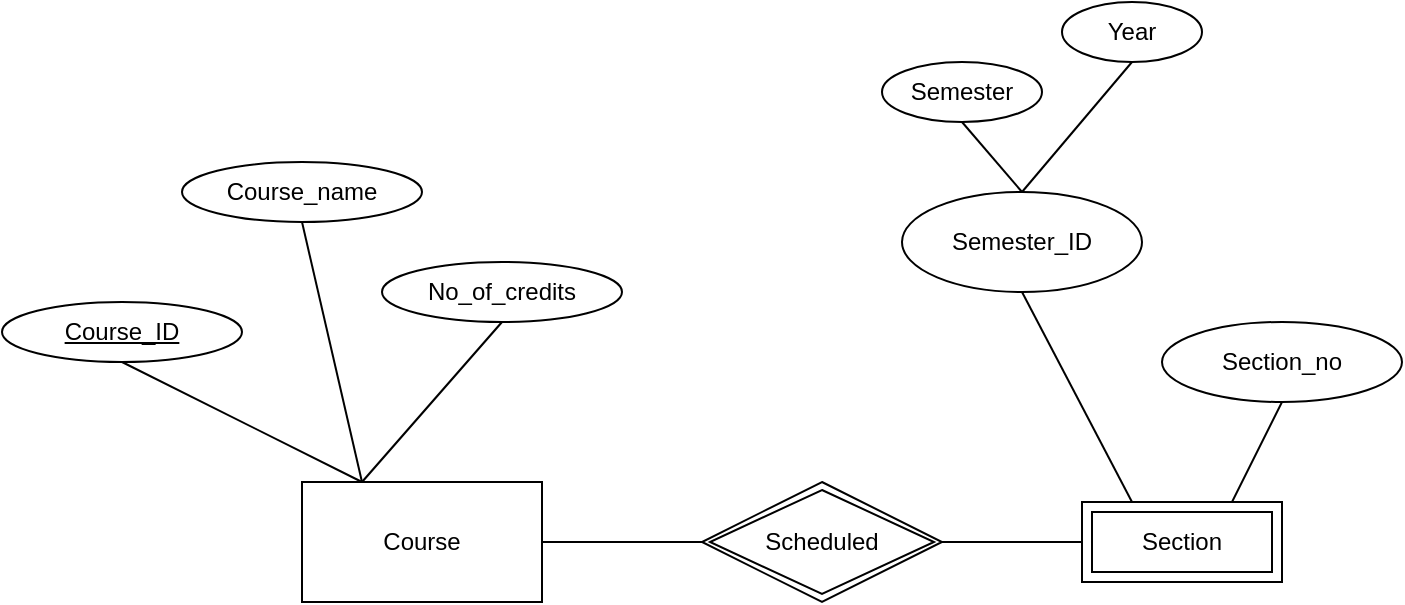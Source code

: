 <mxfile version="20.3.6" type="github" pages="6">
  <diagram id="io1OYQbENG9y9TxshXYU" name="Exercise 3">
    <mxGraphModel dx="782" dy="738" grid="1" gridSize="10" guides="1" tooltips="1" connect="1" arrows="1" fold="1" page="1" pageScale="1" pageWidth="850" pageHeight="1100" math="0" shadow="0">
      <root>
        <mxCell id="0" />
        <mxCell id="1" parent="0" />
        <mxCell id="qrmpW1_BF0Lhsq6boV4w-2" value="Course" style="rounded=0;whiteSpace=wrap;html=1;" vertex="1" parent="1">
          <mxGeometry x="190" y="670" width="120" height="60" as="geometry" />
        </mxCell>
        <mxCell id="qrmpW1_BF0Lhsq6boV4w-4" value="&lt;u&gt;Course_ID&lt;/u&gt;" style="ellipse;whiteSpace=wrap;html=1;" vertex="1" parent="1">
          <mxGeometry x="40" y="580" width="120" height="30" as="geometry" />
        </mxCell>
        <mxCell id="qrmpW1_BF0Lhsq6boV4w-5" value="Course_name" style="ellipse;whiteSpace=wrap;html=1;" vertex="1" parent="1">
          <mxGeometry x="130" y="510" width="120" height="30" as="geometry" />
        </mxCell>
        <mxCell id="qrmpW1_BF0Lhsq6boV4w-6" value="No_of_credits" style="ellipse;whiteSpace=wrap;html=1;" vertex="1" parent="1">
          <mxGeometry x="230" y="560" width="120" height="30" as="geometry" />
        </mxCell>
        <mxCell id="qrmpW1_BF0Lhsq6boV4w-7" value="Section_no" style="ellipse;whiteSpace=wrap;html=1;" vertex="1" parent="1">
          <mxGeometry x="620" y="590" width="120" height="40" as="geometry" />
        </mxCell>
        <mxCell id="qrmpW1_BF0Lhsq6boV4w-8" value="Semester_ID" style="ellipse;whiteSpace=wrap;html=1;" vertex="1" parent="1">
          <mxGeometry x="490" y="525" width="120" height="50" as="geometry" />
        </mxCell>
        <mxCell id="qrmpW1_BF0Lhsq6boV4w-9" value="Semester" style="ellipse;whiteSpace=wrap;html=1;" vertex="1" parent="1">
          <mxGeometry x="480" y="460" width="80" height="30" as="geometry" />
        </mxCell>
        <mxCell id="qrmpW1_BF0Lhsq6boV4w-10" value="Year" style="ellipse;whiteSpace=wrap;html=1;" vertex="1" parent="1">
          <mxGeometry x="570" y="430" width="70" height="30" as="geometry" />
        </mxCell>
        <mxCell id="qrmpW1_BF0Lhsq6boV4w-11" value="" style="endArrow=none;html=1;rounded=0;entryX=0.5;entryY=1;entryDx=0;entryDy=0;exitX=0.25;exitY=0;exitDx=0;exitDy=0;" edge="1" parent="1" source="qrmpW1_BF0Lhsq6boV4w-2" target="qrmpW1_BF0Lhsq6boV4w-4">
          <mxGeometry width="50" height="50" relative="1" as="geometry">
            <mxPoint x="110" y="710" as="sourcePoint" />
            <mxPoint x="160" y="660" as="targetPoint" />
          </mxGeometry>
        </mxCell>
        <mxCell id="qrmpW1_BF0Lhsq6boV4w-12" value="" style="endArrow=none;html=1;rounded=0;entryX=0.5;entryY=1;entryDx=0;entryDy=0;exitX=0.25;exitY=0;exitDx=0;exitDy=0;" edge="1" parent="1" source="qrmpW1_BF0Lhsq6boV4w-2" target="qrmpW1_BF0Lhsq6boV4w-5">
          <mxGeometry width="50" height="50" relative="1" as="geometry">
            <mxPoint x="210" y="640" as="sourcePoint" />
            <mxPoint x="260" y="590" as="targetPoint" />
          </mxGeometry>
        </mxCell>
        <mxCell id="qrmpW1_BF0Lhsq6boV4w-13" value="" style="endArrow=none;html=1;rounded=0;entryX=0.5;entryY=1;entryDx=0;entryDy=0;exitX=0.25;exitY=0;exitDx=0;exitDy=0;" edge="1" parent="1" source="qrmpW1_BF0Lhsq6boV4w-2" target="qrmpW1_BF0Lhsq6boV4w-6">
          <mxGeometry width="50" height="50" relative="1" as="geometry">
            <mxPoint x="260" y="650" as="sourcePoint" />
            <mxPoint x="300" y="610" as="targetPoint" />
          </mxGeometry>
        </mxCell>
        <mxCell id="qrmpW1_BF0Lhsq6boV4w-15" value="" style="endArrow=none;html=1;rounded=0;entryX=0.5;entryY=1;entryDx=0;entryDy=0;exitX=0.25;exitY=0;exitDx=0;exitDy=0;" edge="1" parent="1" source="qrmpW1_BF0Lhsq6boV4w-20" target="qrmpW1_BF0Lhsq6boV4w-8">
          <mxGeometry width="50" height="50" relative="1" as="geometry">
            <mxPoint x="490" y="700" as="sourcePoint" />
            <mxPoint x="540" y="650" as="targetPoint" />
          </mxGeometry>
        </mxCell>
        <mxCell id="qrmpW1_BF0Lhsq6boV4w-16" value="" style="endArrow=none;html=1;rounded=0;entryX=0.5;entryY=1;entryDx=0;entryDy=0;exitX=0.75;exitY=0;exitDx=0;exitDy=0;" edge="1" parent="1" source="qrmpW1_BF0Lhsq6boV4w-20" target="qrmpW1_BF0Lhsq6boV4w-7">
          <mxGeometry width="50" height="50" relative="1" as="geometry">
            <mxPoint x="660" y="690" as="sourcePoint" />
            <mxPoint x="710" y="640" as="targetPoint" />
          </mxGeometry>
        </mxCell>
        <mxCell id="qrmpW1_BF0Lhsq6boV4w-17" value="" style="endArrow=none;html=1;rounded=0;entryX=0.5;entryY=1;entryDx=0;entryDy=0;exitX=0.5;exitY=0;exitDx=0;exitDy=0;" edge="1" parent="1" source="qrmpW1_BF0Lhsq6boV4w-8" target="qrmpW1_BF0Lhsq6boV4w-9">
          <mxGeometry width="50" height="50" relative="1" as="geometry">
            <mxPoint x="440" y="650" as="sourcePoint" />
            <mxPoint x="490" y="600" as="targetPoint" />
          </mxGeometry>
        </mxCell>
        <mxCell id="qrmpW1_BF0Lhsq6boV4w-18" value="" style="endArrow=none;html=1;rounded=0;exitX=0.5;exitY=0;exitDx=0;exitDy=0;entryX=0.5;entryY=1;entryDx=0;entryDy=0;" edge="1" parent="1" source="qrmpW1_BF0Lhsq6boV4w-8" target="qrmpW1_BF0Lhsq6boV4w-10">
          <mxGeometry width="50" height="50" relative="1" as="geometry">
            <mxPoint x="580" y="620" as="sourcePoint" />
            <mxPoint x="605" y="480" as="targetPoint" />
          </mxGeometry>
        </mxCell>
        <mxCell id="qrmpW1_BF0Lhsq6boV4w-20" value="Section" style="shape=ext;margin=3;double=1;whiteSpace=wrap;html=1;align=center;" vertex="1" parent="1">
          <mxGeometry x="580" y="680" width="100" height="40" as="geometry" />
        </mxCell>
        <mxCell id="qrmpW1_BF0Lhsq6boV4w-21" value="Scheduled" style="shape=rhombus;double=1;perimeter=rhombusPerimeter;whiteSpace=wrap;html=1;align=center;" vertex="1" parent="1">
          <mxGeometry x="390" y="670" width="120" height="60" as="geometry" />
        </mxCell>
        <mxCell id="qrmpW1_BF0Lhsq6boV4w-25" value="" style="endArrow=none;html=1;rounded=0;exitX=1;exitY=0.5;exitDx=0;exitDy=0;entryX=0;entryY=0.5;entryDx=0;entryDy=0;" edge="1" parent="1" source="qrmpW1_BF0Lhsq6boV4w-21" target="qrmpW1_BF0Lhsq6boV4w-20">
          <mxGeometry relative="1" as="geometry">
            <mxPoint x="520" y="800" as="sourcePoint" />
            <mxPoint x="680" y="800" as="targetPoint" />
          </mxGeometry>
        </mxCell>
        <mxCell id="qrmpW1_BF0Lhsq6boV4w-27" value="" style="endArrow=none;html=1;rounded=0;exitX=1;exitY=0.5;exitDx=0;exitDy=0;entryX=0;entryY=0.5;entryDx=0;entryDy=0;" edge="1" parent="1" source="qrmpW1_BF0Lhsq6boV4w-2" target="qrmpW1_BF0Lhsq6boV4w-21">
          <mxGeometry relative="1" as="geometry">
            <mxPoint x="370" y="760" as="sourcePoint" />
            <mxPoint x="530" y="760" as="targetPoint" />
          </mxGeometry>
        </mxCell>
      </root>
    </mxGraphModel>
  </diagram>
  <diagram id="RUCAziScDBnIXQsG9ezH" name="Exercise 4">
    <mxGraphModel dx="782" dy="738" grid="1" gridSize="10" guides="1" tooltips="1" connect="1" arrows="1" fold="1" page="1" pageScale="1" pageWidth="850" pageHeight="1100" math="0" shadow="0">
      <root>
        <mxCell id="0" />
        <mxCell id="1" parent="0" />
        <mxCell id="xa2ZKY0M8TEU_gqlq1yo-1" value="Chemist" style="whiteSpace=wrap;html=1;align=center;fillColor=#f8cecc;strokeColor=#b85450;" vertex="1" parent="1">
          <mxGeometry x="650" y="300" width="100" height="40" as="geometry" />
        </mxCell>
        <mxCell id="xa2ZKY0M8TEU_gqlq1yo-2" value="Project" style="whiteSpace=wrap;html=1;align=center;fillColor=#d5e8d4;strokeColor=#82b366;" vertex="1" parent="1">
          <mxGeometry x="350" y="480" width="100" height="40" as="geometry" />
        </mxCell>
        <mxCell id="xa2ZKY0M8TEU_gqlq1yo-3" value="Equipment" style="whiteSpace=wrap;html=1;align=center;fillColor=#fff2cc;strokeColor=#d6b656;" vertex="1" parent="1">
          <mxGeometry x="620" y="90" width="100" height="40" as="geometry" />
        </mxCell>
        <mxCell id="xa2ZKY0M8TEU_gqlq1yo-4" value="&lt;u&gt;Serial_no&lt;/u&gt;" style="ellipse;whiteSpace=wrap;html=1;align=center;fillColor=#e3c800;fontColor=#000000;strokeColor=#B09500;" vertex="1" parent="1">
          <mxGeometry x="90" y="420" width="100" height="40" as="geometry" />
        </mxCell>
        <mxCell id="xa2ZKY0M8TEU_gqlq1yo-5" value="Cost" style="ellipse;whiteSpace=wrap;html=1;align=center;fillColor=#e3c800;fontColor=#000000;strokeColor=#B09500;" vertex="1" parent="1">
          <mxGeometry x="260" y="390" width="100" height="40" as="geometry" />
        </mxCell>
        <mxCell id="xa2ZKY0M8TEU_gqlq1yo-6" value="" style="endArrow=none;html=1;rounded=0;exitX=0;exitY=1;exitDx=0;exitDy=0;entryX=0.5;entryY=0;entryDx=0;entryDy=0;" edge="1" parent="1" source="xa2ZKY0M8TEU_gqlq1yo-4" target="xa2ZKY0M8TEU_gqlq1yo-3">
          <mxGeometry relative="1" as="geometry">
            <mxPoint x="530" y="260" as="sourcePoint" />
            <mxPoint x="690" y="260" as="targetPoint" />
          </mxGeometry>
        </mxCell>
        <mxCell id="xa2ZKY0M8TEU_gqlq1yo-7" value="" style="endArrow=none;html=1;rounded=0;exitX=1;exitY=0.5;exitDx=0;exitDy=0;" edge="1" parent="1" source="xa2ZKY0M8TEU_gqlq1yo-3" target="xa2ZKY0M8TEU_gqlq1yo-5">
          <mxGeometry relative="1" as="geometry">
            <mxPoint x="540" y="460" as="sourcePoint" />
            <mxPoint x="700" y="460" as="targetPoint" />
          </mxGeometry>
        </mxCell>
        <mxCell id="xa2ZKY0M8TEU_gqlq1yo-8" value="&lt;u&gt;Chemist_ID&lt;/u&gt;" style="ellipse;whiteSpace=wrap;html=1;align=center;fillColor=#e51400;fontColor=#ffffff;strokeColor=#B20000;" vertex="1" parent="1">
          <mxGeometry x="620" y="510" width="100" height="40" as="geometry" />
        </mxCell>
        <mxCell id="xa2ZKY0M8TEU_gqlq1yo-9" value="Name" style="ellipse;whiteSpace=wrap;html=1;align=center;fillColor=#e51400;fontColor=#ffffff;strokeColor=#B20000;" vertex="1" parent="1">
          <mxGeometry x="320" y="150" width="100" height="40" as="geometry" />
        </mxCell>
        <mxCell id="xa2ZKY0M8TEU_gqlq1yo-10" value="Phone_no" style="ellipse;whiteSpace=wrap;html=1;align=center;fillColor=#e51400;fontColor=#ffffff;strokeColor=#B20000;" vertex="1" parent="1">
          <mxGeometry x="160" y="260" width="100" height="40" as="geometry" />
        </mxCell>
        <mxCell id="xa2ZKY0M8TEU_gqlq1yo-11" value="" style="endArrow=none;html=1;rounded=0;exitX=1;exitY=1;exitDx=0;exitDy=0;entryX=0.25;entryY=0;entryDx=0;entryDy=0;" edge="1" parent="1" source="xa2ZKY0M8TEU_gqlq1yo-10" target="xa2ZKY0M8TEU_gqlq1yo-1">
          <mxGeometry relative="1" as="geometry">
            <mxPoint x="70" y="260" as="sourcePoint" />
            <mxPoint x="230" y="260" as="targetPoint" />
          </mxGeometry>
        </mxCell>
        <mxCell id="xa2ZKY0M8TEU_gqlq1yo-12" value="" style="endArrow=none;html=1;rounded=0;exitX=0.5;exitY=1;exitDx=0;exitDy=0;entryX=0.5;entryY=0;entryDx=0;entryDy=0;" edge="1" parent="1" source="xa2ZKY0M8TEU_gqlq1yo-8" target="xa2ZKY0M8TEU_gqlq1yo-1">
          <mxGeometry relative="1" as="geometry">
            <mxPoint x="180" y="150" as="sourcePoint" />
            <mxPoint x="340" y="150" as="targetPoint" />
          </mxGeometry>
        </mxCell>
        <mxCell id="xa2ZKY0M8TEU_gqlq1yo-13" value="" style="endArrow=none;html=1;rounded=0;exitX=0.5;exitY=1;exitDx=0;exitDy=0;entryX=0.75;entryY=0;entryDx=0;entryDy=0;" edge="1" parent="1" source="xa2ZKY0M8TEU_gqlq1yo-9" target="xa2ZKY0M8TEU_gqlq1yo-1">
          <mxGeometry relative="1" as="geometry">
            <mxPoint x="290" y="180" as="sourcePoint" />
            <mxPoint x="450" y="180" as="targetPoint" />
          </mxGeometry>
        </mxCell>
        <mxCell id="_Mcv4pop0WhNvRAK0HAx-10" value="Date" style="ellipse;whiteSpace=wrap;html=1;align=center;fillColor=#647687;fontColor=#ffffff;strokeColor=#314354;" vertex="1" parent="1">
          <mxGeometry x="320" y="320" width="100" height="40" as="geometry" />
        </mxCell>
        <mxCell id="_Mcv4pop0WhNvRAK0HAx-11" value="" style="endArrow=none;html=1;rounded=0;exitX=0.5;exitY=1;exitDx=0;exitDy=0;entryX=0.5;entryY=0;entryDx=0;entryDy=0;" edge="1" parent="1" source="_Mcv4pop0WhNvRAK0HAx-10" target="Y7rgONjBEUvGzTGbbgIn-2">
          <mxGeometry relative="1" as="geometry">
            <mxPoint x="380" y="400" as="sourcePoint" />
            <mxPoint x="455" y="90" as="targetPoint" />
          </mxGeometry>
        </mxCell>
        <mxCell id="_Mcv4pop0WhNvRAK0HAx-12" value="" style="endArrow=none;html=1;rounded=0;entryX=1;entryY=0.5;entryDx=0;entryDy=0;exitX=0;exitY=0.5;exitDx=0;exitDy=0;" edge="1" parent="1" source="_Mcv4pop0WhNvRAK0HAx-14" target="Y7rgONjBEUvGzTGbbgIn-2">
          <mxGeometry relative="1" as="geometry">
            <mxPoint x="480" y="490" as="sourcePoint" />
            <mxPoint x="800" y="435" as="targetPoint" />
          </mxGeometry>
        </mxCell>
        <mxCell id="_Mcv4pop0WhNvRAK0HAx-14" value="Total_hours" style="ellipse;whiteSpace=wrap;html=1;align=center;fillColor=#647687;fontColor=#ffffff;strokeColor=#314354;" vertex="1" parent="1">
          <mxGeometry x="560" y="420" width="100" height="40" as="geometry" />
        </mxCell>
        <mxCell id="_Mcv4pop0WhNvRAK0HAx-15" value="Started_date" style="ellipse;whiteSpace=wrap;html=1;align=center;fillColor=#6d8764;fontColor=#ffffff;strokeColor=#3A5431;" vertex="1" parent="1">
          <mxGeometry x="570" y="550" width="100" height="40" as="geometry" />
        </mxCell>
        <mxCell id="_Mcv4pop0WhNvRAK0HAx-16" value="&lt;u&gt;Project_ID&lt;/u&gt;" style="ellipse;whiteSpace=wrap;html=1;align=center;fillColor=#6d8764;fontColor=#ffffff;strokeColor=#3A5431;" vertex="1" parent="1">
          <mxGeometry x="680" y="380" width="100" height="40" as="geometry" />
        </mxCell>
        <mxCell id="_Mcv4pop0WhNvRAK0HAx-17" value="Project_name" style="ellipse;whiteSpace=wrap;html=1;align=center;fillColor=#6d8764;fontColor=#ffffff;strokeColor=#3A5431;" vertex="1" parent="1">
          <mxGeometry x="450" y="100" width="100" height="40" as="geometry" />
        </mxCell>
        <mxCell id="_Mcv4pop0WhNvRAK0HAx-18" value="" style="endArrow=none;html=1;rounded=0;exitX=0.5;exitY=0;exitDx=0;exitDy=0;entryX=0.5;entryY=1;entryDx=0;entryDy=0;" edge="1" parent="1" source="_Mcv4pop0WhNvRAK0HAx-16" target="xa2ZKY0M8TEU_gqlq1yo-2">
          <mxGeometry relative="1" as="geometry">
            <mxPoint x="270" y="750" as="sourcePoint" />
            <mxPoint x="430" y="750" as="targetPoint" />
          </mxGeometry>
        </mxCell>
        <mxCell id="_Mcv4pop0WhNvRAK0HAx-19" value="" style="endArrow=none;html=1;rounded=0;exitX=0.5;exitY=0;exitDx=0;exitDy=0;entryX=0.5;entryY=1;entryDx=0;entryDy=0;" edge="1" parent="1" source="_Mcv4pop0WhNvRAK0HAx-17" target="xa2ZKY0M8TEU_gqlq1yo-2">
          <mxGeometry relative="1" as="geometry">
            <mxPoint x="420" y="720" as="sourcePoint" />
            <mxPoint x="420" y="670" as="targetPoint" />
          </mxGeometry>
        </mxCell>
        <mxCell id="_Mcv4pop0WhNvRAK0HAx-21" value="" style="endArrow=none;html=1;rounded=0;exitX=0.5;exitY=0;exitDx=0;exitDy=0;entryX=0.5;entryY=1;entryDx=0;entryDy=0;" edge="1" parent="1" source="_Mcv4pop0WhNvRAK0HAx-15" target="xa2ZKY0M8TEU_gqlq1yo-2">
          <mxGeometry relative="1" as="geometry">
            <mxPoint x="620" y="850" as="sourcePoint" />
            <mxPoint x="780" y="850" as="targetPoint" />
          </mxGeometry>
        </mxCell>
        <mxCell id="Y7rgONjBEUvGzTGbbgIn-2" value="Assigned" style="shape=rhombus;perimeter=rhombusPerimeter;whiteSpace=wrap;html=1;align=center;fillColor=#fa6800;strokeColor=#C73500;fontColor=#FFFFFF;" vertex="1" parent="1">
          <mxGeometry x="420" y="340" width="120" height="60" as="geometry" />
        </mxCell>
        <mxCell id="C1GgCAUWEStvXAJHAbRq-21" value="" style="endArrow=none;html=1;rounded=0;exitX=0.5;exitY=0;exitDx=0;exitDy=0;entryX=1;entryY=1;entryDx=0;entryDy=0;" edge="1" parent="1" source="xa2ZKY0M8TEU_gqlq1yo-2" target="Y7rgONjBEUvGzTGbbgIn-2">
          <mxGeometry relative="1" as="geometry">
            <mxPoint x="440" y="450" as="sourcePoint" />
            <mxPoint x="600" y="450" as="targetPoint" />
          </mxGeometry>
        </mxCell>
        <mxCell id="C1GgCAUWEStvXAJHAbRq-22" value="N" style="resizable=0;html=1;align=right;verticalAlign=bottom;" connectable="0" vertex="1" parent="C1GgCAUWEStvXAJHAbRq-21">
          <mxGeometry x="1" relative="1" as="geometry" />
        </mxCell>
        <mxCell id="C1GgCAUWEStvXAJHAbRq-23" value="" style="shape=link;html=1;rounded=0;exitX=0;exitY=0.5;exitDx=0;exitDy=0;entryX=0;entryY=1;entryDx=0;entryDy=0;" edge="1" parent="1" source="xa2ZKY0M8TEU_gqlq1yo-1" target="Y7rgONjBEUvGzTGbbgIn-2">
          <mxGeometry relative="1" as="geometry">
            <mxPoint x="570" y="370" as="sourcePoint" />
            <mxPoint x="730" y="370" as="targetPoint" />
          </mxGeometry>
        </mxCell>
        <mxCell id="C1GgCAUWEStvXAJHAbRq-24" value="1" style="resizable=0;html=1;align=right;verticalAlign=bottom;" connectable="0" vertex="1" parent="C1GgCAUWEStvXAJHAbRq-23">
          <mxGeometry x="1" relative="1" as="geometry" />
        </mxCell>
        <mxCell id="C1GgCAUWEStvXAJHAbRq-29" value="" style="endArrow=none;html=1;rounded=0;fontColor=#030303;exitX=0.5;exitY=1;exitDx=0;exitDy=0;entryX=0.5;entryY=1;entryDx=0;entryDy=0;" edge="1" parent="1" source="xa2ZKY0M8TEU_gqlq1yo-3" target="Y7rgONjBEUvGzTGbbgIn-2">
          <mxGeometry relative="1" as="geometry">
            <mxPoint x="660" y="240" as="sourcePoint" />
            <mxPoint x="820" y="240" as="targetPoint" />
          </mxGeometry>
        </mxCell>
        <mxCell id="C1GgCAUWEStvXAJHAbRq-30" value="N" style="resizable=0;html=1;align=right;verticalAlign=bottom;fontColor=#030303;" connectable="0" vertex="1" parent="C1GgCAUWEStvXAJHAbRq-29">
          <mxGeometry x="1" relative="1" as="geometry" />
        </mxCell>
      </root>
    </mxGraphModel>
  </diagram>
  <diagram id="yd3tBS3vAF3-E_w4epbi" name="Exercise 5">
    <mxGraphModel dx="1117" dy="973" grid="1" gridSize="9" guides="1" tooltips="1" connect="1" arrows="1" fold="1" page="1" pageScale="1" pageWidth="1169" pageHeight="827" background="#ffffff" backgroundImage="{&quot;src&quot;:&quot;https://external-preview.redd.it/f6-CtJqfjsaggFl1nsWKldR8fqRJDhpAgoT4uXi_mCg.jpg?auto=webp&amp;s=f1d6ad41b5ffef41d4dffc9f5262ecec3f85d29a&quot;,&quot;width&quot;:&quot;1920&quot;,&quot;height&quot;:&quot;1080&quot;,&quot;x&quot;:0,&quot;y&quot;:0}" math="0" shadow="0">
      <root>
        <mxCell id="0" />
        <mxCell id="1" parent="0" />
        <mxCell id="tFPHEBSqPwU6D6xOpND7-1" value="&lt;font style=&quot;font-size: 18px;&quot; color=&quot;#030303&quot; face=&quot;Comic Sans MS&quot;&gt;Physician&lt;/font&gt;" style="whiteSpace=wrap;html=1;align=center;sketch=1;fillColor=#6d8764;strokeColor=#3A5431;fontColor=#ffffff;rounded=1;shadow=1;glass=0;" vertex="1" parent="1">
          <mxGeometry x="380" y="198" width="151" height="52" as="geometry" />
        </mxCell>
        <mxCell id="tFPHEBSqPwU6D6xOpND7-2" value="&lt;u&gt;&lt;font color=&quot;#000000&quot; style=&quot;font-size: 18px;&quot; face=&quot;Comic Sans MS&quot;&gt;Physician_ID&lt;/font&gt;&lt;/u&gt;" style="ellipse;whiteSpace=wrap;html=1;align=center;sketch=1;fillColor=#60a917;strokeColor=#2D7600;fontColor=#ffffff;" vertex="1" parent="1">
          <mxGeometry x="144" y="108" width="171" height="57" as="geometry" />
        </mxCell>
        <mxCell id="tFPHEBSqPwU6D6xOpND7-3" value="&lt;font color=&quot;#000000&quot; style=&quot;font-size: 18px;&quot; face=&quot;Comic Sans MS&quot; data-font-src=&quot;https://github.com/ipython/xkcd-font/blob/master/xkcd-script/font/xkcd-script.ttf&quot;&gt;Specialty&lt;/font&gt;" style="ellipse;whiteSpace=wrap;html=1;align=center;sketch=1;fillColor=#60a917;shadow=1;strokeColor=#2D7600;fontColor=#ffffff;" vertex="1" parent="1">
          <mxGeometry x="360" y="45" width="153" height="55" as="geometry" />
        </mxCell>
        <mxCell id="tFPHEBSqPwU6D6xOpND7-4" value="&lt;font style=&quot;font-size: 18px;&quot; face=&quot;Comic Sans MS&quot;&gt;Patient&lt;/font&gt;" style="whiteSpace=wrap;html=1;align=center;sketch=1;fillColor=#e51400;fontColor=#000000;strokeColor=#B20000;rounded=1;shadow=1;" vertex="1" parent="1">
          <mxGeometry x="828" y="450" width="100" height="40" as="geometry" />
        </mxCell>
        <mxCell id="tFPHEBSqPwU6D6xOpND7-5" value="&lt;u&gt;&lt;font face=&quot;Comic Sans MS&quot;&gt;Patient_ID&lt;/font&gt;&lt;/u&gt;" style="ellipse;whiteSpace=wrap;html=1;align=center;sketch=1;fillColor=#f8cecc;strokeColor=#b85450;" vertex="1" parent="1">
          <mxGeometry x="928" y="580" width="100" height="40" as="geometry" />
        </mxCell>
        <mxCell id="tFPHEBSqPwU6D6xOpND7-6" value="&lt;font face=&quot;Comic Sans MS&quot;&gt;Patient_name&lt;/font&gt;" style="ellipse;whiteSpace=wrap;html=1;align=center;sketch=1;fillColor=#f8cecc;strokeColor=#b85450;" vertex="1" parent="1">
          <mxGeometry x="981" y="396" width="100" height="40" as="geometry" />
        </mxCell>
        <mxCell id="tFPHEBSqPwU6D6xOpND7-7" value="&lt;font style=&quot;font-size: 23px;&quot; face=&quot;Comic Sans MS&quot;&gt;Treat&lt;/font&gt;" style="shape=rhombus;perimeter=rhombusPerimeter;whiteSpace=wrap;html=1;align=center;shadow=1;sketch=1;fillColor=#fa6800;fontColor=#000000;strokeColor=#C73500;rounded=1;" vertex="1" parent="1">
          <mxGeometry x="495" y="336" width="207" height="87" as="geometry" />
        </mxCell>
        <mxCell id="tFPHEBSqPwU6D6xOpND7-8" value="" style="endArrow=none;html=1;rounded=0;exitX=0.5;exitY=1;exitDx=0;exitDy=0;entryX=0;entryY=0;entryDx=0;entryDy=0;sketch=1;fillColor=#ffcd28;gradientColor=#ffa500;strokeColor=#d79b00;" edge="1" parent="1" source="tFPHEBSqPwU6D6xOpND7-1" target="tFPHEBSqPwU6D6xOpND7-7">
          <mxGeometry relative="1" as="geometry">
            <mxPoint x="450" y="320" as="sourcePoint" />
            <mxPoint x="610" y="320" as="targetPoint" />
          </mxGeometry>
        </mxCell>
        <mxCell id="tFPHEBSqPwU6D6xOpND7-9" value="" style="endArrow=none;html=1;rounded=0;entryX=0;entryY=0.5;entryDx=0;entryDy=0;sketch=1;fillColor=#ffcd28;gradientColor=#ffa500;strokeColor=#d79b00;" edge="1" parent="1" source="tFPHEBSqPwU6D6xOpND7-7" target="tFPHEBSqPwU6D6xOpND7-4">
          <mxGeometry relative="1" as="geometry">
            <mxPoint x="590" y="500" as="sourcePoint" />
            <mxPoint x="750" y="500" as="targetPoint" />
          </mxGeometry>
        </mxCell>
        <mxCell id="tFPHEBSqPwU6D6xOpND7-10" value="" style="endArrow=none;html=1;rounded=0;exitX=0.5;exitY=1;exitDx=0;exitDy=0;entryX=0.25;entryY=0;entryDx=0;entryDy=0;sketch=1;fillColor=#008a00;strokeColor=#005700;" edge="1" parent="1" source="tFPHEBSqPwU6D6xOpND7-3" target="tFPHEBSqPwU6D6xOpND7-1">
          <mxGeometry relative="1" as="geometry">
            <mxPoint x="320" y="300" as="sourcePoint" />
            <mxPoint x="480" y="300" as="targetPoint" />
          </mxGeometry>
        </mxCell>
        <mxCell id="Vwku7f9AE3A-CorMlORR-2" value="" style="endArrow=none;html=1;rounded=0;exitX=1;exitY=0.5;exitDx=0;exitDy=0;entryX=0;entryY=1;entryDx=0;entryDy=0;sketch=1;fillColor=#ffcd28;gradientColor=#ffa500;strokeColor=#d79b00;" edge="1" parent="1" source="BYbkzfLPSz701xHXrP5C-2" target="tFPHEBSqPwU6D6xOpND7-7">
          <mxGeometry relative="1" as="geometry">
            <mxPoint x="450" y="455" as="sourcePoint" />
            <mxPoint x="620" y="470" as="targetPoint" />
          </mxGeometry>
        </mxCell>
        <mxCell id="Vwku7f9AE3A-CorMlORR-3" value="" style="endArrow=none;html=1;rounded=0;exitX=0.5;exitY=0;exitDx=0;exitDy=0;sketch=1;entryX=0.5;entryY=1;entryDx=0;entryDy=0;" edge="1" parent="1" source="tFPHEBSqPwU6D6xOpND7-5" target="tFPHEBSqPwU6D6xOpND7-4">
          <mxGeometry relative="1" as="geometry">
            <mxPoint x="820" y="670" as="sourcePoint" />
            <mxPoint x="783" y="630" as="targetPoint" />
          </mxGeometry>
        </mxCell>
        <mxCell id="Vwku7f9AE3A-CorMlORR-4" value="" style="endArrow=none;html=1;rounded=0;exitX=0;exitY=0.5;exitDx=0;exitDy=0;entryX=0.75;entryY=0;entryDx=0;entryDy=0;sketch=1;" edge="1" parent="1" source="tFPHEBSqPwU6D6xOpND7-6" target="tFPHEBSqPwU6D6xOpND7-4">
          <mxGeometry relative="1" as="geometry">
            <mxPoint x="800" y="560" as="sourcePoint" />
            <mxPoint x="960" y="560" as="targetPoint" />
          </mxGeometry>
        </mxCell>
        <mxCell id="Vwku7f9AE3A-CorMlORR-5" value="" style="endArrow=none;html=1;rounded=0;exitX=1;exitY=1;exitDx=0;exitDy=0;entryX=0;entryY=0.5;entryDx=0;entryDy=0;sketch=1;fillColor=#008a00;strokeColor=#005700;" edge="1" parent="1" source="tFPHEBSqPwU6D6xOpND7-2" target="tFPHEBSqPwU6D6xOpND7-1">
          <mxGeometry relative="1" as="geometry">
            <mxPoint x="600" y="130" as="sourcePoint" />
            <mxPoint x="760" y="130" as="targetPoint" />
          </mxGeometry>
        </mxCell>
        <mxCell id="qNrmoqOcPu-cxdMvK-FY-1" value="&lt;font face=&quot;Comic Sans MS&quot;&gt;Date&lt;/font&gt;" style="ellipse;whiteSpace=wrap;html=1;align=center;sketch=1;fillColor=#ffff88;strokeColor=#36393d;" vertex="1" parent="1">
          <mxGeometry x="180" y="530" width="100" height="40" as="geometry" />
        </mxCell>
        <mxCell id="qNrmoqOcPu-cxdMvK-FY-2" value="&lt;font face=&quot;Comic Sans MS&quot;&gt;Time&lt;/font&gt;" style="ellipse;whiteSpace=wrap;html=1;align=center;sketch=1;fillColor=#ffff88;strokeColor=#36393d;" vertex="1" parent="1">
          <mxGeometry x="360" y="620" width="100" height="40" as="geometry" />
        </mxCell>
        <mxCell id="qNrmoqOcPu-cxdMvK-FY-3" value="&lt;font face=&quot;Comic Sans MS&quot;&gt;Result&lt;/font&gt;" style="ellipse;whiteSpace=wrap;html=1;align=center;sketch=1;fillColor=#ffff88;strokeColor=#36393d;" vertex="1" parent="1">
          <mxGeometry x="60" y="370" width="100" height="40" as="geometry" />
        </mxCell>
        <mxCell id="qNrmoqOcPu-cxdMvK-FY-5" value="" style="endArrow=none;html=1;rounded=0;fontColor=#030303;exitX=0.5;exitY=0;exitDx=0;exitDy=0;entryX=0;entryY=1;entryDx=0;entryDy=0;sketch=1;" edge="1" parent="1" source="qNrmoqOcPu-cxdMvK-FY-1" target="BYbkzfLPSz701xHXrP5C-2">
          <mxGeometry relative="1" as="geometry">
            <mxPoint x="490" y="580" as="sourcePoint" />
            <mxPoint x="650" y="580" as="targetPoint" />
          </mxGeometry>
        </mxCell>
        <mxCell id="qNrmoqOcPu-cxdMvK-FY-6" value="" style="endArrow=none;html=1;rounded=0;fontColor=#030303;exitX=0.5;exitY=0;exitDx=0;exitDy=0;entryX=0.5;entryY=1;entryDx=0;entryDy=0;sketch=1;" edge="1" parent="1" source="qNrmoqOcPu-cxdMvK-FY-2" target="BYbkzfLPSz701xHXrP5C-2">
          <mxGeometry relative="1" as="geometry">
            <mxPoint x="430" y="590" as="sourcePoint" />
            <mxPoint x="430.497" y="472.313" as="targetPoint" />
          </mxGeometry>
        </mxCell>
        <mxCell id="qNrmoqOcPu-cxdMvK-FY-7" value="" style="endArrow=none;html=1;rounded=0;fontColor=#030303;entryX=0;entryY=0;entryDx=0;entryDy=0;exitX=1;exitY=0.5;exitDx=0;exitDy=0;sketch=1;" edge="1" parent="1" source="qNrmoqOcPu-cxdMvK-FY-3" target="BYbkzfLPSz701xHXrP5C-2">
          <mxGeometry relative="1" as="geometry">
            <mxPoint x="580" y="640" as="sourcePoint" />
            <mxPoint x="329.503" y="472.313" as="targetPoint" />
          </mxGeometry>
        </mxCell>
        <mxCell id="BYbkzfLPSz701xHXrP5C-2" value="&lt;font style=&quot;font-size: 18px;&quot;&gt;Treatment_Detail&lt;/font&gt;" style="ellipse;shape=doubleEllipse;margin=3;whiteSpace=wrap;html=1;align=center;sketch=1;fillColor=#fff2cc;strokeColor=#d6b656;fontFamily=Comic Sans MS;shadow=1;" vertex="1" parent="1">
          <mxGeometry x="234" y="405" width="225" height="81" as="geometry" />
        </mxCell>
      </root>
    </mxGraphModel>
  </diagram>
  <diagram id="UplvQDFpEAx9LjhI2len" name="Exercise 6">
    <mxGraphModel dx="1303" dy="1135" grid="1" gridSize="10" guides="1" tooltips="1" connect="1" arrows="1" fold="1" page="1" pageScale="1" pageWidth="1100" pageHeight="850" math="0" shadow="0">
      <root>
        <mxCell id="0" />
        <mxCell id="1" parent="0" />
        <mxCell id="uGeiwvN7uz1nLKDr7nuQ-1" value="&lt;font style=&quot;font-size: 18px;&quot;&gt;Employee&lt;/font&gt;" style="whiteSpace=wrap;html=1;align=center;fontColor=#030303;sketch=1;fontFamily=Comic Sans MS;" vertex="1" parent="1">
          <mxGeometry x="170" y="250" width="100" height="40" as="geometry" />
        </mxCell>
        <mxCell id="uGeiwvN7uz1nLKDr7nuQ-2" value="&lt;font style=&quot;font-size: 18px;&quot; face=&quot;Comic Sans MS&quot;&gt;Customer&lt;/font&gt;" style="whiteSpace=wrap;html=1;align=center;fontColor=#030303;sketch=1;shadow=1;rounded=1;" vertex="1" parent="1">
          <mxGeometry x="390" y="580" width="140" height="50" as="geometry" />
        </mxCell>
        <mxCell id="wXUileggFoUiNXuBVXXc-1" value="&lt;font style=&quot;font-size: 18px;&quot; face=&quot;Comic Sans MS&quot;&gt;Part&lt;/font&gt;" style="whiteSpace=wrap;html=1;align=center;fontColor=#030303;sketch=1;" vertex="1" parent="1">
          <mxGeometry x="630" y="240" width="100" height="40" as="geometry" />
        </mxCell>
        <mxCell id="wXUileggFoUiNXuBVXXc-6" value="&lt;font style=&quot;font-size: 18px;&quot; face=&quot;Comic Sans MS&quot;&gt;Employee_No&lt;/font&gt;" style="ellipse;whiteSpace=wrap;html=1;align=center;fontStyle=4;fontColor=#030303;sketch=1;shadow=1;" vertex="1" parent="1">
          <mxGeometry x="60" y="100" width="170" height="50" as="geometry" />
        </mxCell>
        <mxCell id="UHRfbRHeebkbWbAfVKMf-1" value="First_name" style="ellipse;whiteSpace=wrap;html=1;align=center;rounded=1;shadow=1;glass=0;sketch=1;fontFamily=Comic Sans MS;fontSize=18;fontColor=#000000;" vertex="1" parent="1">
          <mxGeometry x="270" y="80" width="140" height="70" as="geometry" />
        </mxCell>
        <mxCell id="UHRfbRHeebkbWbAfVKMf-2" value="Last_name" style="ellipse;whiteSpace=wrap;html=1;align=center;rounded=1;shadow=1;glass=0;sketch=1;fontFamily=Comic Sans MS;fontSize=18;fontColor=#000000;" vertex="1" parent="1">
          <mxGeometry x="360" y="180" width="140" height="50" as="geometry" />
        </mxCell>
        <mxCell id="UHRfbRHeebkbWbAfVKMf-3" value="Zip_code" style="ellipse;whiteSpace=wrap;html=1;align=center;rounded=1;shadow=1;glass=0;sketch=1;fontFamily=Comic Sans MS;fontSize=18;fontColor=#000000;" vertex="1" parent="1">
          <mxGeometry x="20" y="190" width="100" height="40" as="geometry" />
        </mxCell>
        <mxCell id="UHRfbRHeebkbWbAfVKMf-5" value="" style="endArrow=none;html=1;rounded=0;sketch=1;fontFamily=Comic Sans MS;fontSize=18;fontColor=#000000;exitX=0.5;exitY=1;exitDx=0;exitDy=0;entryX=0;entryY=0;entryDx=0;entryDy=0;" edge="1" parent="1" source="uGeiwvN7uz1nLKDr7nuQ-1" target="UHRfbRHeebkbWbAfVKMf-24">
          <mxGeometry relative="1" as="geometry">
            <mxPoint x="250" y="430" as="sourcePoint" />
            <mxPoint x="375.0" y="380" as="targetPoint" />
          </mxGeometry>
        </mxCell>
        <mxCell id="UHRfbRHeebkbWbAfVKMf-6" value="" style="endArrow=none;html=1;rounded=0;sketch=1;fontFamily=Comic Sans MS;fontSize=18;fontColor=#000000;entryX=0.5;entryY=1;entryDx=0;entryDy=0;exitX=1;exitY=0;exitDx=0;exitDy=0;" edge="1" parent="1" source="UHRfbRHeebkbWbAfVKMf-26" target="wXUileggFoUiNXuBVXXc-1">
          <mxGeometry relative="1" as="geometry">
            <mxPoint x="760" y="420" as="sourcePoint" />
            <mxPoint x="800" y="460" as="targetPoint" />
          </mxGeometry>
        </mxCell>
        <mxCell id="UHRfbRHeebkbWbAfVKMf-7" value="" style="endArrow=none;html=1;rounded=0;sketch=1;fontFamily=Comic Sans MS;fontSize=18;fontColor=#000000;exitX=0.5;exitY=1;exitDx=0;exitDy=0;entryX=0;entryY=0.5;entryDx=0;entryDy=0;" edge="1" parent="1" source="UHRfbRHeebkbWbAfVKMf-24" target="uGeiwvN7uz1nLKDr7nuQ-2">
          <mxGeometry relative="1" as="geometry">
            <mxPoint x="410.0" y="425" as="sourcePoint" />
            <mxPoint x="670" y="460" as="targetPoint" />
          </mxGeometry>
        </mxCell>
        <mxCell id="UHRfbRHeebkbWbAfVKMf-8" value="" style="endArrow=none;html=1;rounded=0;sketch=1;fontFamily=Comic Sans MS;fontSize=18;fontColor=#000000;exitX=0.5;exitY=1;exitDx=0;exitDy=0;entryX=0;entryY=0.5;entryDx=0;entryDy=0;" edge="1" parent="1" source="UHRfbRHeebkbWbAfVKMf-3" target="uGeiwvN7uz1nLKDr7nuQ-1">
          <mxGeometry relative="1" as="geometry">
            <mxPoint x="100" y="410" as="sourcePoint" />
            <mxPoint x="260" y="410" as="targetPoint" />
          </mxGeometry>
        </mxCell>
        <mxCell id="UHRfbRHeebkbWbAfVKMf-9" value="" style="endArrow=none;html=1;rounded=0;sketch=1;fontFamily=Comic Sans MS;fontSize=18;fontColor=#000000;exitX=0.5;exitY=1;exitDx=0;exitDy=0;entryX=0.25;entryY=0;entryDx=0;entryDy=0;" edge="1" parent="1" source="wXUileggFoUiNXuBVXXc-6" target="uGeiwvN7uz1nLKDr7nuQ-1">
          <mxGeometry relative="1" as="geometry">
            <mxPoint x="170" y="180" as="sourcePoint" />
            <mxPoint x="330" y="180" as="targetPoint" />
          </mxGeometry>
        </mxCell>
        <mxCell id="UHRfbRHeebkbWbAfVKMf-10" value="" style="endArrow=none;html=1;rounded=0;sketch=1;fontFamily=Comic Sans MS;fontSize=18;fontColor=#000000;exitX=0.5;exitY=1;exitDx=0;exitDy=0;entryX=0.75;entryY=0;entryDx=0;entryDy=0;" edge="1" parent="1" source="UHRfbRHeebkbWbAfVKMf-1" target="uGeiwvN7uz1nLKDr7nuQ-1">
          <mxGeometry relative="1" as="geometry">
            <mxPoint x="240" y="190" as="sourcePoint" />
            <mxPoint x="400" y="190" as="targetPoint" />
          </mxGeometry>
        </mxCell>
        <mxCell id="UHRfbRHeebkbWbAfVKMf-11" value="" style="endArrow=none;html=1;rounded=0;sketch=1;fontFamily=Comic Sans MS;fontSize=18;fontColor=#000000;exitX=0.557;exitY=0.98;exitDx=0;exitDy=0;exitPerimeter=0;entryX=1;entryY=0.5;entryDx=0;entryDy=0;" edge="1" parent="1" source="UHRfbRHeebkbWbAfVKMf-2" target="uGeiwvN7uz1nLKDr7nuQ-1">
          <mxGeometry relative="1" as="geometry">
            <mxPoint x="420" y="270" as="sourcePoint" />
            <mxPoint x="580" y="270" as="targetPoint" />
          </mxGeometry>
        </mxCell>
        <mxCell id="UHRfbRHeebkbWbAfVKMf-12" value="" style="endArrow=none;html=1;rounded=0;sketch=1;fontFamily=Comic Sans MS;fontSize=18;fontColor=#000000;exitX=0.5;exitY=1;exitDx=0;exitDy=0;entryX=0.25;entryY=0;entryDx=0;entryDy=0;" edge="1" parent="1" source="UHRfbRHeebkbWbAfVKMf-13" target="wXUileggFoUiNXuBVXXc-1">
          <mxGeometry relative="1" as="geometry">
            <mxPoint x="610" y="180" as="sourcePoint" />
            <mxPoint x="770" y="180" as="targetPoint" />
          </mxGeometry>
        </mxCell>
        <mxCell id="UHRfbRHeebkbWbAfVKMf-13" value="Part_number" style="ellipse;whiteSpace=wrap;html=1;align=center;rounded=1;shadow=1;glass=0;sketch=1;fontFamily=Comic Sans MS;fontSize=18;fontColor=#000000;" vertex="1" parent="1">
          <mxGeometry x="520" y="70" width="170" height="55" as="geometry" />
        </mxCell>
        <mxCell id="UHRfbRHeebkbWbAfVKMf-15" value="First_name" style="ellipse;whiteSpace=wrap;html=1;align=center;rounded=1;shadow=1;glass=0;sketch=1;fontFamily=Comic Sans MS;fontSize=18;fontColor=#000000;" vertex="1" parent="1">
          <mxGeometry x="730" y="540" width="140" height="70" as="geometry" />
        </mxCell>
        <mxCell id="UHRfbRHeebkbWbAfVKMf-16" value="Last_name" style="ellipse;whiteSpace=wrap;html=1;align=center;rounded=1;shadow=1;glass=0;sketch=1;fontFamily=Comic Sans MS;fontSize=18;fontColor=#000000;" vertex="1" parent="1">
          <mxGeometry x="935" y="575" width="140" height="50" as="geometry" />
        </mxCell>
        <mxCell id="UHRfbRHeebkbWbAfVKMf-17" value="Customer_name" style="ellipse;whiteSpace=wrap;html=1;align=center;rounded=1;shadow=1;glass=0;sketch=1;fontFamily=Comic Sans MS;fontSize=18;fontColor=#000000;" vertex="1" parent="1">
          <mxGeometry x="660" y="670" width="190" height="60" as="geometry" />
        </mxCell>
        <mxCell id="UHRfbRHeebkbWbAfVKMf-19" value="" style="endArrow=none;html=1;rounded=0;sketch=1;fontFamily=Comic Sans MS;fontSize=18;fontColor=#000000;exitX=0.5;exitY=1;exitDx=0;exitDy=0;entryX=0.5;entryY=0;entryDx=0;entryDy=0;" edge="1" parent="1" source="UHRfbRHeebkbWbAfVKMf-15" target="UHRfbRHeebkbWbAfVKMf-17">
          <mxGeometry relative="1" as="geometry">
            <mxPoint x="800" y="670" as="sourcePoint" />
            <mxPoint x="960" y="670" as="targetPoint" />
          </mxGeometry>
        </mxCell>
        <mxCell id="UHRfbRHeebkbWbAfVKMf-20" value="" style="endArrow=none;html=1;rounded=0;sketch=1;fontFamily=Comic Sans MS;fontSize=18;fontColor=#000000;exitX=0.5;exitY=1;exitDx=0;exitDy=0;entryX=0.5;entryY=0;entryDx=0;entryDy=0;" edge="1" parent="1" source="UHRfbRHeebkbWbAfVKMf-16" target="UHRfbRHeebkbWbAfVKMf-17">
          <mxGeometry relative="1" as="geometry">
            <mxPoint x="930" y="670" as="sourcePoint" />
            <mxPoint x="1090" y="670" as="targetPoint" />
          </mxGeometry>
        </mxCell>
        <mxCell id="UHRfbRHeebkbWbAfVKMf-21" value="" style="endArrow=none;html=1;rounded=0;sketch=1;fontFamily=Comic Sans MS;fontSize=18;fontColor=#000000;exitX=0;exitY=0.5;exitDx=0;exitDy=0;entryX=0.5;entryY=1;entryDx=0;entryDy=0;" edge="1" parent="1" source="UHRfbRHeebkbWbAfVKMf-17" target="uGeiwvN7uz1nLKDr7nuQ-2">
          <mxGeometry relative="1" as="geometry">
            <mxPoint x="900" y="270" as="sourcePoint" />
            <mxPoint x="1060" y="270" as="targetPoint" />
          </mxGeometry>
        </mxCell>
        <mxCell id="UHRfbRHeebkbWbAfVKMf-22" value="Zip_code" style="ellipse;whiteSpace=wrap;html=1;align=center;rounded=1;shadow=1;glass=0;sketch=1;fontFamily=Comic Sans MS;fontSize=18;fontColor=#000000;" vertex="1" parent="1">
          <mxGeometry x="230" y="740" width="100" height="40" as="geometry" />
        </mxCell>
        <mxCell id="UHRfbRHeebkbWbAfVKMf-23" value="" style="endArrow=none;html=1;rounded=0;sketch=1;fontFamily=Comic Sans MS;fontSize=18;fontColor=#000000;exitX=0;exitY=0.5;exitDx=0;exitDy=0;entryX=0.25;entryY=1;entryDx=0;entryDy=0;" edge="1" parent="1" source="UHRfbRHeebkbWbAfVKMf-22" target="uGeiwvN7uz1nLKDr7nuQ-2">
          <mxGeometry relative="1" as="geometry">
            <mxPoint x="770" y="380" as="sourcePoint" />
            <mxPoint x="790" y="340" as="targetPoint" />
          </mxGeometry>
        </mxCell>
        <mxCell id="UHRfbRHeebkbWbAfVKMf-24" value="?" style="shape=rhombus;perimeter=rhombusPerimeter;whiteSpace=wrap;html=1;align=center;rounded=1;shadow=1;glass=0;sketch=1;fontFamily=Comic Sans MS;fontSize=18;fontColor=#000000;" vertex="1" parent="1">
          <mxGeometry x="220" y="400" width="120" height="60" as="geometry" />
        </mxCell>
        <mxCell id="UHRfbRHeebkbWbAfVKMf-25" value="?" style="shape=rhombus;perimeter=rhombusPerimeter;whiteSpace=wrap;html=1;align=center;rounded=1;shadow=1;glass=0;sketch=1;fontFamily=Comic Sans MS;fontSize=18;fontColor=#000000;" vertex="1" parent="1">
          <mxGeometry x="440" y="300" width="120" height="60" as="geometry" />
        </mxCell>
        <mxCell id="UHRfbRHeebkbWbAfVKMf-26" value="?" style="shape=rhombus;perimeter=rhombusPerimeter;whiteSpace=wrap;html=1;align=center;rounded=1;shadow=1;glass=0;sketch=1;fontFamily=Comic Sans MS;fontSize=18;fontColor=#000000;" vertex="1" parent="1">
          <mxGeometry x="590" y="440" width="120" height="60" as="geometry" />
        </mxCell>
        <mxCell id="UHRfbRHeebkbWbAfVKMf-27" value="" style="endArrow=none;html=1;rounded=0;sketch=1;fontFamily=Comic Sans MS;fontSize=18;fontColor=#000000;exitX=0.5;exitY=1;exitDx=0;exitDy=0;entryX=1;entryY=0.5;entryDx=0;entryDy=0;" edge="1" parent="1" source="UHRfbRHeebkbWbAfVKMf-26" target="uGeiwvN7uz1nLKDr7nuQ-2">
          <mxGeometry relative="1" as="geometry">
            <mxPoint x="730" y="650" as="sourcePoint" />
            <mxPoint x="890" y="650" as="targetPoint" />
          </mxGeometry>
        </mxCell>
        <mxCell id="UHRfbRHeebkbWbAfVKMf-28" value="" style="endArrow=none;html=1;rounded=0;sketch=1;fontFamily=Comic Sans MS;fontSize=18;fontColor=#000000;exitX=0.75;exitY=1;exitDx=0;exitDy=0;entryX=0;entryY=0;entryDx=0;entryDy=0;" edge="1" parent="1" source="uGeiwvN7uz1nLKDr7nuQ-1" target="UHRfbRHeebkbWbAfVKMf-25">
          <mxGeometry relative="1" as="geometry">
            <mxPoint x="570" y="440" as="sourcePoint" />
            <mxPoint x="730" y="440" as="targetPoint" />
          </mxGeometry>
        </mxCell>
        <mxCell id="UHRfbRHeebkbWbAfVKMf-29" value="" style="endArrow=none;html=1;rounded=0;sketch=1;fontFamily=Comic Sans MS;fontSize=18;fontColor=#000000;exitX=1;exitY=0;exitDx=0;exitDy=0;entryX=0.25;entryY=1;entryDx=0;entryDy=0;" edge="1" parent="1" source="UHRfbRHeebkbWbAfVKMf-25" target="wXUileggFoUiNXuBVXXc-1">
          <mxGeometry relative="1" as="geometry">
            <mxPoint x="650" y="420" as="sourcePoint" />
            <mxPoint x="810" y="420" as="targetPoint" />
          </mxGeometry>
        </mxCell>
        <mxCell id="UHRfbRHeebkbWbAfVKMf-30" value="Part_number" style="ellipse;whiteSpace=wrap;html=1;align=center;rounded=1;shadow=1;glass=0;sketch=1;fontFamily=Comic Sans MS;fontSize=18;fontColor=#000000;" vertex="1" parent="1">
          <mxGeometry x="460" y="760" width="170" height="55" as="geometry" />
        </mxCell>
        <mxCell id="UHRfbRHeebkbWbAfVKMf-31" value="" style="endArrow=none;html=1;rounded=0;sketch=1;fontFamily=Comic Sans MS;fontSize=18;fontColor=#000000;entryX=0.5;entryY=1;entryDx=0;entryDy=0;exitX=0.5;exitY=0;exitDx=0;exitDy=0;" edge="1" parent="1" source="UHRfbRHeebkbWbAfVKMf-30" target="uGeiwvN7uz1nLKDr7nuQ-2">
          <mxGeometry relative="1" as="geometry">
            <mxPoint x="540" y="770" as="sourcePoint" />
            <mxPoint x="630" y="720" as="targetPoint" />
          </mxGeometry>
        </mxCell>
        <mxCell id="UHRfbRHeebkbWbAfVKMf-32" value="Part_name" style="ellipse;whiteSpace=wrap;html=1;align=center;rounded=1;shadow=1;glass=0;sketch=1;fontFamily=Comic Sans MS;fontSize=18;fontColor=#000000;" vertex="1" parent="1">
          <mxGeometry x="710" y="50" width="140" height="60" as="geometry" />
        </mxCell>
        <mxCell id="UHRfbRHeebkbWbAfVKMf-33" value="" style="endArrow=none;html=1;rounded=0;sketch=1;fontFamily=Comic Sans MS;fontSize=18;fontColor=#000000;exitX=0.5;exitY=1;exitDx=0;exitDy=0;entryX=0.5;entryY=0;entryDx=0;entryDy=0;" edge="1" parent="1" source="UHRfbRHeebkbWbAfVKMf-32" target="wXUileggFoUiNXuBVXXc-1">
          <mxGeometry relative="1" as="geometry">
            <mxPoint x="970" y="270" as="sourcePoint" />
            <mxPoint x="1130" y="270" as="targetPoint" />
          </mxGeometry>
        </mxCell>
        <mxCell id="UHRfbRHeebkbWbAfVKMf-34" value="Price" style="ellipse;whiteSpace=wrap;html=1;align=center;rounded=1;shadow=1;glass=0;sketch=1;fontFamily=Comic Sans MS;fontSize=18;fontColor=#000000;" vertex="1" parent="1">
          <mxGeometry x="820" y="140" width="100" height="40" as="geometry" />
        </mxCell>
        <mxCell id="UHRfbRHeebkbWbAfVKMf-35" value="" style="endArrow=none;html=1;rounded=0;sketch=1;fontFamily=Comic Sans MS;fontSize=18;fontColor=#000000;entryX=0.75;entryY=0;entryDx=0;entryDy=0;exitX=0.5;exitY=1;exitDx=0;exitDy=0;" edge="1" parent="1" source="UHRfbRHeebkbWbAfVKMf-34" target="wXUileggFoUiNXuBVXXc-1">
          <mxGeometry relative="1" as="geometry">
            <mxPoint x="850" y="150" as="sourcePoint" />
            <mxPoint x="1240" y="320" as="targetPoint" />
          </mxGeometry>
        </mxCell>
        <mxCell id="UHRfbRHeebkbWbAfVKMf-36" value="Quantity" style="ellipse;whiteSpace=wrap;html=1;align=center;rounded=1;shadow=1;glass=0;sketch=1;fontFamily=Comic Sans MS;fontSize=18;fontColor=#000000;" vertex="1" parent="1">
          <mxGeometry x="890" y="220" width="100" height="40" as="geometry" />
        </mxCell>
        <mxCell id="UHRfbRHeebkbWbAfVKMf-37" value="" style="endArrow=none;html=1;rounded=0;sketch=1;fontFamily=Comic Sans MS;fontSize=18;fontColor=#000000;exitX=1;exitY=0.5;exitDx=0;exitDy=0;entryX=0;entryY=0.5;entryDx=0;entryDy=0;" edge="1" parent="1" source="wXUileggFoUiNXuBVXXc-1" target="UHRfbRHeebkbWbAfVKMf-36">
          <mxGeometry relative="1" as="geometry">
            <mxPoint x="900" y="320" as="sourcePoint" />
            <mxPoint x="1060" y="320" as="targetPoint" />
          </mxGeometry>
        </mxCell>
      </root>
    </mxGraphModel>
  </diagram>
  <diagram id="2dDMPlQ7oNl_rIWoz1gI" name="Exercise 7">
    <mxGraphModel dx="1303" dy="1135" grid="1" gridSize="9" guides="1" tooltips="1" connect="1" arrows="1" fold="1" page="1" pageScale="1" pageWidth="1169" pageHeight="827" background="#000000" math="0" shadow="0">
      <root>
        <mxCell id="0" />
        <mxCell id="1" parent="0" />
        <mxCell id="ywjvomzDRR6WtyQ-8aV3-1" value="&lt;font color=&quot;#ffffff&quot;&gt;Movie&lt;/font&gt;" style="whiteSpace=wrap;html=1;align=center;rounded=1;shadow=1;glass=0;sketch=1;fontFamily=Comic Sans MS;fontSize=18;fillColor=none;strokeColor=#FFFFFF;" vertex="1" parent="1">
          <mxGeometry x="534" y="395" width="100" height="40" as="geometry" />
        </mxCell>
        <mxCell id="ywjvomzDRR6WtyQ-8aV3-2" value="&lt;font color=&quot;#ffffff&quot;&gt;Director&lt;/font&gt;" style="whiteSpace=wrap;html=1;align=center;rounded=1;shadow=1;glass=0;sketch=1;fontFamily=Comic Sans MS;fontSize=18;fillColor=none;strokeColor=#FFFFFF;" vertex="1" parent="1">
          <mxGeometry x="187.5" y="445" width="100" height="40" as="geometry" />
        </mxCell>
        <mxCell id="ywjvomzDRR6WtyQ-8aV3-3" value="&lt;font color=&quot;#ffffff&quot;&gt;Actor&lt;/font&gt;" style="whiteSpace=wrap;html=1;align=center;rounded=1;shadow=1;glass=0;sketch=1;fontFamily=Comic Sans MS;fontSize=18;fillColor=none;strokeColor=#FFFFFF;" vertex="1" parent="1">
          <mxGeometry x="953.5" y="335" width="100" height="40" as="geometry" />
        </mxCell>
        <mxCell id="ywjvomzDRR6WtyQ-8aV3-4" value="&lt;font color=&quot;#ffffff&quot;&gt;Production company&lt;/font&gt;" style="whiteSpace=wrap;html=1;align=center;rounded=1;shadow=1;glass=0;sketch=1;fontFamily=Comic Sans MS;fontSize=18;fillColor=none;strokeColor=#FFFFFF;" vertex="1" parent="1">
          <mxGeometry x="890" y="594" width="127" height="72" as="geometry" />
        </mxCell>
        <mxCell id="ywjvomzDRR6WtyQ-8aV3-5" value="&lt;font color=&quot;#ffffff&quot;&gt;Company_name&lt;/font&gt;" style="ellipse;whiteSpace=wrap;html=1;align=center;rounded=1;shadow=1;glass=0;sketch=1;fontFamily=Comic Sans MS;fontSize=18;fillColor=none;strokeColor=#FFFFFF;" vertex="1" parent="1">
          <mxGeometry x="747" y="702" width="162" height="54" as="geometry" />
        </mxCell>
        <mxCell id="ywjvomzDRR6WtyQ-8aV3-6" value="&lt;font color=&quot;#ffffff&quot;&gt;Address&lt;/font&gt;" style="ellipse;whiteSpace=wrap;html=1;align=center;rounded=1;shadow=1;glass=0;sketch=1;fontFamily=Comic Sans MS;fontSize=18;fillColor=none;strokeColor=#FFFFFF;" vertex="1" parent="1">
          <mxGeometry x="1017" y="758" width="109" height="40" as="geometry" />
        </mxCell>
        <mxCell id="ywjvomzDRR6WtyQ-8aV3-7" value="" style="endArrow=none;html=1;rounded=0;sketch=1;fontFamily=Comic Sans MS;fontSize=18;fontColor=#FFFFFF;strokeColor=#FFFFFF;exitX=0.5;exitY=0;exitDx=0;exitDy=0;entryX=0.25;entryY=1;entryDx=0;entryDy=0;" edge="1" parent="1" source="ywjvomzDRR6WtyQ-8aV3-5" target="ywjvomzDRR6WtyQ-8aV3-4">
          <mxGeometry width="50" height="50" relative="1" as="geometry">
            <mxPoint x="360" y="734" as="sourcePoint" />
            <mxPoint x="410" y="684" as="targetPoint" />
          </mxGeometry>
        </mxCell>
        <mxCell id="ywjvomzDRR6WtyQ-8aV3-8" value="" style="endArrow=none;html=1;rounded=0;sketch=1;strokeColor=#FFFFFF;fontFamily=Comic Sans MS;fontSize=18;fontColor=#FFFFFF;exitX=0.5;exitY=0;exitDx=0;exitDy=0;entryX=0.5;entryY=1;entryDx=0;entryDy=0;" edge="1" parent="1" source="ywjvomzDRR6WtyQ-8aV3-6" target="ywjvomzDRR6WtyQ-8aV3-4">
          <mxGeometry width="50" height="50" relative="1" as="geometry">
            <mxPoint x="513" y="626" as="sourcePoint" />
            <mxPoint x="563" y="576" as="targetPoint" />
          </mxGeometry>
        </mxCell>
        <mxCell id="ywjvomzDRR6WtyQ-8aV3-11" value="&lt;font color=&quot;#ffffff&quot;&gt;Direrctor_name&lt;/font&gt;" style="ellipse;whiteSpace=wrap;html=1;align=center;rounded=1;shadow=1;glass=0;sketch=1;fontFamily=Comic Sans MS;fontSize=18;fillColor=none;strokeColor=#FFFFFF;" vertex="1" parent="1">
          <mxGeometry x="54" y="342" width="171" height="53" as="geometry" />
        </mxCell>
        <mxCell id="ywjvomzDRR6WtyQ-8aV3-12" value="&lt;font color=&quot;#ffffff&quot;&gt;DOB&lt;/font&gt;" style="ellipse;whiteSpace=wrap;html=1;align=center;rounded=1;shadow=1;glass=0;sketch=1;fontFamily=Comic Sans MS;fontSize=18;fillColor=none;strokeColor=#FFFFFF;" vertex="1" parent="1">
          <mxGeometry x="91.5" y="545" width="96" height="40" as="geometry" />
        </mxCell>
        <mxCell id="ywjvomzDRR6WtyQ-8aV3-13" value="&lt;font color=&quot;#ffffff&quot;&gt;Title&lt;/font&gt;" style="ellipse;whiteSpace=wrap;html=1;align=center;rounded=1;shadow=1;glass=0;sketch=1;fontFamily=Comic Sans MS;fontSize=18;fillColor=none;strokeColor=#FFFFFF;" vertex="1" parent="1">
          <mxGeometry x="468" y="63" width="90" height="63" as="geometry" />
        </mxCell>
        <mxCell id="ywjvomzDRR6WtyQ-8aV3-14" value="&lt;font color=&quot;#ffffff&quot;&gt;Actor_name&lt;/font&gt;" style="ellipse;whiteSpace=wrap;html=1;align=center;rounded=1;shadow=1;glass=0;sketch=1;fontFamily=Comic Sans MS;fontSize=18;fillColor=none;strokeColor=#FFFFFF;" vertex="1" parent="1">
          <mxGeometry x="927" y="189" width="153" height="58" as="geometry" />
        </mxCell>
        <mxCell id="ywjvomzDRR6WtyQ-8aV3-15" value="Release_year" style="ellipse;whiteSpace=wrap;html=1;align=center;rounded=1;shadow=1;glass=0;sketch=1;fontFamily=Comic Sans MS;fontSize=18;fillColor=none;strokeColor=#FFFFFF;fontColor=#FFFFFF;" vertex="1" parent="1">
          <mxGeometry x="351" y="171" width="163" height="49" as="geometry" />
        </mxCell>
        <mxCell id="ywjvomzDRR6WtyQ-8aV3-17" value="" style="endArrow=none;html=1;rounded=0;sketch=1;strokeColor=#FFFFFF;fontFamily=Comic Sans MS;fontSize=18;fontColor=#FFFFFF;exitX=0.5;exitY=1;exitDx=0;exitDy=0;entryX=0;entryY=0.5;entryDx=0;entryDy=0;" edge="1" parent="1" source="ywjvomzDRR6WtyQ-8aV3-15" target="ywjvomzDRR6WtyQ-8aV3-1">
          <mxGeometry relative="1" as="geometry">
            <mxPoint x="243" y="252" as="sourcePoint" />
            <mxPoint x="403" y="252" as="targetPoint" />
          </mxGeometry>
        </mxCell>
        <mxCell id="ywjvomzDRR6WtyQ-8aV3-18" value="" style="endArrow=none;html=1;rounded=0;sketch=1;strokeColor=#FFFFFF;fontFamily=Comic Sans MS;fontSize=18;fontColor=#FFFFFF;exitX=0.5;exitY=1;exitDx=0;exitDy=0;entryX=0.5;entryY=0;entryDx=0;entryDy=0;" edge="1" parent="1" source="ywjvomzDRR6WtyQ-8aV3-13" target="ywjvomzDRR6WtyQ-8aV3-1">
          <mxGeometry relative="1" as="geometry">
            <mxPoint x="423" y="189" as="sourcePoint" />
            <mxPoint x="583" y="189" as="targetPoint" />
          </mxGeometry>
        </mxCell>
        <mxCell id="ywjvomzDRR6WtyQ-8aV3-19" value="Length" style="ellipse;whiteSpace=wrap;html=1;align=center;rounded=1;shadow=1;glass=0;sketch=1;fontFamily=Comic Sans MS;fontSize=18;fillColor=none;strokeColor=#FFFFFF;fontColor=#FFFFFF;" vertex="1" parent="1">
          <mxGeometry x="585" y="63" width="100" height="40" as="geometry" />
        </mxCell>
        <mxCell id="ywjvomzDRR6WtyQ-8aV3-20" value="" style="endArrow=none;html=1;rounded=0;sketch=1;strokeColor=#FFFFFF;fontFamily=Comic Sans MS;fontSize=18;fontColor=#FFFFFF;entryX=0.5;entryY=1;entryDx=0;entryDy=0;exitX=0.5;exitY=0;exitDx=0;exitDy=0;" edge="1" parent="1" source="ywjvomzDRR6WtyQ-8aV3-1" target="ywjvomzDRR6WtyQ-8aV3-19">
          <mxGeometry relative="1" as="geometry">
            <mxPoint x="477" y="297" as="sourcePoint" />
            <mxPoint x="637" y="297" as="targetPoint" />
          </mxGeometry>
        </mxCell>
        <mxCell id="ywjvomzDRR6WtyQ-8aV3-21" value="&lt;font color=&quot;#ffffff&quot;&gt;Act&lt;/font&gt;" style="shape=rhombus;perimeter=rhombusPerimeter;whiteSpace=wrap;html=1;align=center;rounded=1;shadow=1;glass=0;sketch=1;fontFamily=Comic Sans MS;fontSize=18;fillColor=none;strokeColor=#FFFFFF;" vertex="1" parent="1">
          <mxGeometry x="378" y="435" width="120" height="60" as="geometry" />
        </mxCell>
        <mxCell id="ywjvomzDRR6WtyQ-8aV3-22" value="" style="endArrow=none;html=1;rounded=0;sketch=1;strokeColor=#FFFFFF;fontFamily=Comic Sans MS;fontSize=18;fontColor=#FFFFFF;entryX=1;entryY=1;entryDx=0;entryDy=0;exitX=0;exitY=0.5;exitDx=0;exitDy=0;" edge="1" parent="1" source="ywjvomzDRR6WtyQ-8aV3-1" target="ywjvomzDRR6WtyQ-8aV3-21">
          <mxGeometry relative="1" as="geometry">
            <mxPoint x="486" y="432" as="sourcePoint" />
            <mxPoint x="547" y="369" as="targetPoint" />
          </mxGeometry>
        </mxCell>
        <mxCell id="ywjvomzDRR6WtyQ-8aV3-23" value="" style="endArrow=none;html=1;rounded=0;sketch=1;strokeColor=#FFFFFF;fontFamily=Comic Sans MS;fontSize=18;fontColor=#FFFFFF;exitX=0;exitY=1;exitDx=0;exitDy=0;entryX=1;entryY=0.5;entryDx=0;entryDy=0;" edge="1" parent="1" source="ywjvomzDRR6WtyQ-8aV3-21" target="ywjvomzDRR6WtyQ-8aV3-2">
          <mxGeometry relative="1" as="geometry">
            <mxPoint x="522" y="486" as="sourcePoint" />
            <mxPoint x="682" y="486" as="targetPoint" />
          </mxGeometry>
        </mxCell>
        <mxCell id="ywjvomzDRR6WtyQ-8aV3-25" value="&lt;font color=&quot;#ffffff&quot;&gt;Act&lt;/font&gt;" style="shape=rhombus;perimeter=rhombusPerimeter;whiteSpace=wrap;html=1;align=center;rounded=1;shadow=1;glass=0;sketch=1;fontFamily=Comic Sans MS;fontSize=18;fillColor=none;strokeColor=#FFFFFF;" vertex="1" parent="1">
          <mxGeometry x="770" y="354" width="120" height="60" as="geometry" />
        </mxCell>
        <mxCell id="ywjvomzDRR6WtyQ-8aV3-26" value="" style="endArrow=none;html=1;rounded=0;sketch=1;strokeColor=#FFFFFF;fontFamily=Comic Sans MS;fontSize=18;fontColor=#FFFFFF;exitX=1;exitY=0;exitDx=0;exitDy=0;entryX=0;entryY=0.5;entryDx=0;entryDy=0;" edge="1" parent="1" source="ywjvomzDRR6WtyQ-8aV3-25" target="ywjvomzDRR6WtyQ-8aV3-3">
          <mxGeometry relative="1" as="geometry">
            <mxPoint x="810" y="522" as="sourcePoint" />
            <mxPoint x="970" y="522" as="targetPoint" />
          </mxGeometry>
        </mxCell>
        <mxCell id="ywjvomzDRR6WtyQ-8aV3-27" value="" style="endArrow=none;html=1;rounded=0;sketch=1;strokeColor=#FFFFFF;fontFamily=Comic Sans MS;fontSize=18;fontColor=#FFFFFF;exitX=0;exitY=0.5;exitDx=0;exitDy=0;entryX=1;entryY=0.5;entryDx=0;entryDy=0;" edge="1" parent="1" source="ywjvomzDRR6WtyQ-8aV3-25" target="ywjvomzDRR6WtyQ-8aV3-1">
          <mxGeometry relative="1" as="geometry">
            <mxPoint x="774" y="531" as="sourcePoint" />
            <mxPoint x="934" y="531" as="targetPoint" />
          </mxGeometry>
        </mxCell>
        <mxCell id="ywjvomzDRR6WtyQ-8aV3-28" value="" style="endArrow=none;html=1;rounded=0;sketch=1;strokeColor=#FFFFFF;fontFamily=Comic Sans MS;fontSize=18;fontColor=#FFFFFF;exitX=0.5;exitY=1;exitDx=0;exitDy=0;entryX=0.5;entryY=0;entryDx=0;entryDy=0;" edge="1" parent="1" source="ywjvomzDRR6WtyQ-8aV3-14" target="ywjvomzDRR6WtyQ-8aV3-3">
          <mxGeometry relative="1" as="geometry">
            <mxPoint x="1053" y="387" as="sourcePoint" />
            <mxPoint x="1213" y="387" as="targetPoint" />
          </mxGeometry>
        </mxCell>
        <mxCell id="ywjvomzDRR6WtyQ-8aV3-30" value="Produce" style="shape=rhombus;perimeter=rhombusPerimeter;whiteSpace=wrap;html=1;align=center;rounded=1;shadow=1;glass=0;sketch=1;fontFamily=Comic Sans MS;fontSize=18;fillColor=none;strokeColor=#FFFFFF;fontColor=#FFFFFF;" vertex="1" parent="1">
          <mxGeometry x="617" y="558" width="144" height="72" as="geometry" />
        </mxCell>
        <mxCell id="ywjvomzDRR6WtyQ-8aV3-31" value="" style="endArrow=none;html=1;rounded=0;sketch=1;strokeColor=#FFFFFF;fontFamily=Comic Sans MS;fontSize=18;fontColor=#FFFFFF;exitX=0.5;exitY=0;exitDx=0;exitDy=0;entryX=1;entryY=1;entryDx=0;entryDy=0;" edge="1" parent="1" source="ywjvomzDRR6WtyQ-8aV3-4" target="ywjvomzDRR6WtyQ-8aV3-30">
          <mxGeometry relative="1" as="geometry">
            <mxPoint x="720" y="576" as="sourcePoint" />
            <mxPoint x="880" y="576" as="targetPoint" />
          </mxGeometry>
        </mxCell>
        <mxCell id="ywjvomzDRR6WtyQ-8aV3-32" value="" style="endArrow=none;html=1;rounded=0;sketch=1;strokeColor=#FFFFFF;fontFamily=Comic Sans MS;fontSize=18;fontColor=#FFFFFF;exitX=0;exitY=0;exitDx=0;exitDy=0;entryX=0.5;entryY=1;entryDx=0;entryDy=0;" edge="1" parent="1" source="ywjvomzDRR6WtyQ-8aV3-30" target="ywjvomzDRR6WtyQ-8aV3-1">
          <mxGeometry relative="1" as="geometry">
            <mxPoint x="585" y="540" as="sourcePoint" />
            <mxPoint x="745" y="540" as="targetPoint" />
          </mxGeometry>
        </mxCell>
        <mxCell id="ywjvomzDRR6WtyQ-8aV3-33" value="Genre" style="ellipse;whiteSpace=wrap;html=1;align=center;rounded=1;shadow=1;glass=0;sketch=1;fontFamily=Comic Sans MS;fontSize=18;fillColor=none;strokeColor=#FFFFFF;fontColor=#FFFFFF;" vertex="1" parent="1">
          <mxGeometry x="647" y="135" width="100" height="40" as="geometry" />
        </mxCell>
        <mxCell id="ywjvomzDRR6WtyQ-8aV3-34" value="" style="endArrow=none;html=1;rounded=0;sketch=1;strokeColor=#FFFFFF;fontFamily=Comic Sans MS;fontSize=18;fontColor=#FFFFFF;entryX=0.5;entryY=1;entryDx=0;entryDy=0;exitX=0.5;exitY=0;exitDx=0;exitDy=0;" edge="1" parent="1" source="ywjvomzDRR6WtyQ-8aV3-1" target="ywjvomzDRR6WtyQ-8aV3-33">
          <mxGeometry relative="1" as="geometry">
            <mxPoint x="693" y="315" as="sourcePoint" />
            <mxPoint x="853" y="315" as="targetPoint" />
          </mxGeometry>
        </mxCell>
        <mxCell id="ywjvomzDRR6WtyQ-8aV3-35" value="Plot" style="ellipse;whiteSpace=wrap;html=1;align=center;rounded=1;shadow=1;glass=0;sketch=1;fontFamily=Comic Sans MS;fontSize=18;fillColor=none;strokeColor=#FFFFFF;fontColor=#FFFFFF;" vertex="1" parent="1">
          <mxGeometry x="702" y="216" width="100" height="40" as="geometry" />
        </mxCell>
        <mxCell id="ywjvomzDRR6WtyQ-8aV3-36" value="" style="endArrow=none;html=1;rounded=0;sketch=1;strokeColor=#FFFFFF;fontFamily=Comic Sans MS;fontSize=18;fontColor=#FFFFFF;entryX=0;entryY=0.5;entryDx=0;entryDy=0;exitX=0.5;exitY=0;exitDx=0;exitDy=0;" edge="1" parent="1" source="ywjvomzDRR6WtyQ-8aV3-1" target="ywjvomzDRR6WtyQ-8aV3-35">
          <mxGeometry relative="1" as="geometry">
            <mxPoint x="540" y="351" as="sourcePoint" />
            <mxPoint x="739" y="367.79" as="targetPoint" />
          </mxGeometry>
        </mxCell>
        <mxCell id="ywjvomzDRR6WtyQ-8aV3-37" value="DOB" style="ellipse;whiteSpace=wrap;html=1;align=center;rounded=1;shadow=1;glass=0;sketch=1;fontFamily=Comic Sans MS;fontSize=18;fillColor=none;strokeColor=#FFFFFF;fontColor=#FFFFFF;" vertex="1" parent="1">
          <mxGeometry x="999" y="423" width="100" height="40" as="geometry" />
        </mxCell>
        <mxCell id="ywjvomzDRR6WtyQ-8aV3-38" value="" style="endArrow=none;html=1;rounded=0;sketch=1;strokeColor=#FFFFFF;fontFamily=Comic Sans MS;fontSize=18;fontColor=#FFFFFF;exitX=0.5;exitY=1;exitDx=0;exitDy=0;entryX=0.5;entryY=0;entryDx=0;entryDy=0;" edge="1" parent="1" source="ywjvomzDRR6WtyQ-8aV3-3" target="ywjvomzDRR6WtyQ-8aV3-37">
          <mxGeometry relative="1" as="geometry">
            <mxPoint x="954" y="567" as="sourcePoint" />
            <mxPoint x="1114" y="567" as="targetPoint" />
          </mxGeometry>
        </mxCell>
        <mxCell id="ywjvomzDRR6WtyQ-8aV3-39" value="Direct" style="shape=rhombus;perimeter=rhombusPerimeter;whiteSpace=wrap;html=1;align=center;rounded=1;shadow=1;glass=0;sketch=1;fontFamily=Comic Sans MS;fontSize=18;fillColor=none;strokeColor=#FFFFFF;fontColor=#FFFFFF;" vertex="1" parent="1">
          <mxGeometry x="414" y="591" width="120" height="60" as="geometry" />
        </mxCell>
        <mxCell id="ywjvomzDRR6WtyQ-8aV3-40" value="" style="endArrow=none;html=1;rounded=0;sketch=1;strokeColor=#FFFFFF;fontFamily=Comic Sans MS;fontSize=18;fontColor=#FFFFFF;exitX=0.5;exitY=1;exitDx=0;exitDy=0;entryX=0;entryY=0.5;entryDx=0;entryDy=0;" edge="1" parent="1" source="ywjvomzDRR6WtyQ-8aV3-2" target="ywjvomzDRR6WtyQ-8aV3-39">
          <mxGeometry relative="1" as="geometry">
            <mxPoint x="270" y="513" as="sourcePoint" />
            <mxPoint x="430" y="513" as="targetPoint" />
          </mxGeometry>
        </mxCell>
        <mxCell id="ywjvomzDRR6WtyQ-8aV3-41" value="" style="endArrow=none;html=1;rounded=0;sketch=1;strokeColor=#FFFFFF;fontFamily=Comic Sans MS;fontSize=18;fontColor=#FFFFFF;exitX=1;exitY=0.5;exitDx=0;exitDy=0;entryX=0.5;entryY=1;entryDx=0;entryDy=0;" edge="1" parent="1" source="ywjvomzDRR6WtyQ-8aV3-39" target="ywjvomzDRR6WtyQ-8aV3-1">
          <mxGeometry relative="1" as="geometry">
            <mxPoint x="495" y="675" as="sourcePoint" />
            <mxPoint x="655" y="675" as="targetPoint" />
          </mxGeometry>
        </mxCell>
        <mxCell id="ywjvomzDRR6WtyQ-8aV3-42" value="" style="endArrow=none;html=1;rounded=0;sketch=1;strokeColor=#FFFFFF;fontFamily=Comic Sans MS;fontSize=18;fontColor=#FFFFFF;exitX=0.5;exitY=0;exitDx=0;exitDy=0;entryX=0;entryY=0.5;entryDx=0;entryDy=0;" edge="1" parent="1" source="ywjvomzDRR6WtyQ-8aV3-12" target="ywjvomzDRR6WtyQ-8aV3-2">
          <mxGeometry relative="1" as="geometry">
            <mxPoint x="162" y="621" as="sourcePoint" />
            <mxPoint x="322" y="621" as="targetPoint" />
          </mxGeometry>
        </mxCell>
        <mxCell id="ywjvomzDRR6WtyQ-8aV3-43" value="" style="endArrow=none;html=1;rounded=0;sketch=1;strokeColor=#FFFFFF;fontFamily=Comic Sans MS;fontSize=18;fontColor=#FFFFFF;exitX=0.5;exitY=1;exitDx=0;exitDy=0;entryX=0.5;entryY=0;entryDx=0;entryDy=0;" edge="1" parent="1" source="ywjvomzDRR6WtyQ-8aV3-11" target="ywjvomzDRR6WtyQ-8aV3-2">
          <mxGeometry relative="1" as="geometry">
            <mxPoint x="153" y="450" as="sourcePoint" />
            <mxPoint x="313" y="450" as="targetPoint" />
          </mxGeometry>
        </mxCell>
      </root>
    </mxGraphModel>
  </diagram>
  <diagram id="K3IyWWQVju8CTaDnTAjz" name="Exercise 8">
    <mxGraphModel dx="1378" dy="851" grid="1" gridSize="9" guides="1" tooltips="1" connect="1" arrows="1" fold="1" page="0" pageScale="1" pageWidth="1169" pageHeight="827" background="#ffffff" backgroundImage="{&quot;src&quot;:&quot;https://i.redd.it/muo7f1kzztb61.gif&quot;,&quot;width&quot;:&quot;1280&quot;,&quot;height&quot;:&quot;720&quot;,&quot;x&quot;:0,&quot;y&quot;:0}" math="0" shadow="0">
      <root>
        <mxCell id="0" />
        <mxCell id="1" parent="0" />
        <mxCell id="PoxMboMoSENZwwKE3rx_-1" value="" style="rounded=0;whiteSpace=wrap;html=1;shadow=1;glass=0;sketch=1;strokeColor=#FFFFFF;fontFamily=Comic Sans MS;fontSize=18;fontColor=#FFFFFF;fillStyle=solid;fillColor=none;" vertex="1" parent="1">
          <mxGeometry x="-72" width="1413" height="783" as="geometry" />
        </mxCell>
        <mxCell id="PoxMboMoSENZwwKE3rx_-2" value="Email_ID" style="ellipse;whiteSpace=wrap;html=1;rounded=1;shadow=1;glass=0;sketch=1;fillStyle=solid;strokeColor=#314354;fontFamily=Comic Sans MS;fontSize=18;fontColor=#ffffff;fillColor=#647687;" vertex="1" parent="1">
          <mxGeometry x="198" y="89" width="144" height="72" as="geometry" />
        </mxCell>
        <mxCell id="PoxMboMoSENZwwKE3rx_-3" value="Author" style="rounded=0;whiteSpace=wrap;html=1;shadow=1;glass=0;sketch=1;fillStyle=solid;strokeColor=#314354;fontFamily=Comic Sans MS;fontSize=18;fontColor=#ffffff;fillColor=#647687;" vertex="1" parent="1">
          <mxGeometry x="366" y="189" width="120" height="60" as="geometry" />
        </mxCell>
        <mxCell id="PoxMboMoSENZwwKE3rx_-5" value="Full_name" style="ellipse;whiteSpace=wrap;html=1;rounded=1;shadow=1;glass=0;sketch=1;fillStyle=solid;strokeColor=#314354;fontFamily=Comic Sans MS;fontSize=18;fontColor=#ffffff;fillColor=#647687;" vertex="1" parent="1">
          <mxGeometry x="376" y="82" width="147" height="53" as="geometry" />
        </mxCell>
        <mxCell id="PoxMboMoSENZwwKE3rx_-6" value="First_name" style="ellipse;whiteSpace=wrap;html=1;rounded=1;shadow=1;glass=0;sketch=1;fillStyle=solid;strokeColor=#314354;fontFamily=Comic Sans MS;fontSize=18;fontColor=#ffffff;fillColor=#647687;" vertex="1" parent="1">
          <mxGeometry x="324" y="19" width="120" height="44" as="geometry" />
        </mxCell>
        <mxCell id="PoxMboMoSENZwwKE3rx_-7" value="Last_name" style="ellipse;whiteSpace=wrap;html=1;rounded=1;shadow=1;glass=0;sketch=1;fillStyle=solid;strokeColor=#314354;fontFamily=Comic Sans MS;fontSize=18;fontColor=#ffffff;fillColor=#647687;" vertex="1" parent="1">
          <mxGeometry x="486" y="14" width="120" height="54" as="geometry" />
        </mxCell>
        <mxCell id="PoxMboMoSENZwwKE3rx_-8" value="" style="endArrow=none;html=1;rounded=0;sketch=1;strokeColor=#FFFFFF;fontFamily=Comic Sans MS;fontSize=18;fontColor=#FFFFFF;fillColor=#647687;entryX=0.5;entryY=1;entryDx=0;entryDy=0;exitX=0.5;exitY=0;exitDx=0;exitDy=0;strokeWidth=2;" edge="1" parent="1" source="PoxMboMoSENZwwKE3rx_-5" target="PoxMboMoSENZwwKE3rx_-6">
          <mxGeometry width="50" height="50" relative="1" as="geometry">
            <mxPoint x="846" y="347" as="sourcePoint" />
            <mxPoint x="896" y="297" as="targetPoint" />
          </mxGeometry>
        </mxCell>
        <mxCell id="PoxMboMoSENZwwKE3rx_-9" value="" style="endArrow=none;html=1;rounded=0;sketch=1;strokeColor=#FFFFFF;fontFamily=Comic Sans MS;fontSize=18;fontColor=#FFFFFF;fillColor=#647687;entryX=0.5;entryY=1;entryDx=0;entryDy=0;exitX=0.5;exitY=0;exitDx=0;exitDy=0;strokeWidth=2;" edge="1" parent="1" source="PoxMboMoSENZwwKE3rx_-5" target="PoxMboMoSENZwwKE3rx_-7">
          <mxGeometry width="50" height="50" relative="1" as="geometry">
            <mxPoint x="900" y="302" as="sourcePoint" />
            <mxPoint x="950" y="252" as="targetPoint" />
          </mxGeometry>
        </mxCell>
        <mxCell id="PoxMboMoSENZwwKE3rx_-10" value="" style="endArrow=none;html=1;rounded=0;sketch=1;strokeColor=#FFFFFF;fontFamily=Comic Sans MS;fontSize=18;fontColor=#FFFFFF;exitX=1;exitY=1;exitDx=0;exitDy=0;entryX=0.5;entryY=0;entryDx=0;entryDy=0;strokeWidth=2;fillColor=#647687;" edge="1" parent="1" source="PoxMboMoSENZwwKE3rx_-2" target="PoxMboMoSENZwwKE3rx_-3">
          <mxGeometry width="50" height="50" relative="1" as="geometry">
            <mxPoint x="513" y="392" as="sourcePoint" />
            <mxPoint x="563" y="342" as="targetPoint" />
          </mxGeometry>
        </mxCell>
        <mxCell id="PoxMboMoSENZwwKE3rx_-11" value="" style="curved=1;endArrow=classic;html=1;rounded=0;sketch=1;strokeColor=#FFFFFF;fontFamily=Comic Sans MS;fontSize=18;fontColor=#FFFFFF;exitX=0.5;exitY=1;exitDx=0;exitDy=0;fillColor=#647687;strokeWidth=2;entryX=0.5;entryY=0;entryDx=0;entryDy=0;" edge="1" parent="1" source="PoxMboMoSENZwwKE3rx_-5" target="PoxMboMoSENZwwKE3rx_-3">
          <mxGeometry width="50" height="50" relative="1" as="geometry">
            <mxPoint x="873" y="338" as="sourcePoint" />
            <mxPoint x="923" y="288" as="targetPoint" />
            <Array as="points">
              <mxPoint x="477" y="162" />
            </Array>
          </mxGeometry>
        </mxCell>
        <mxCell id="PoxMboMoSENZwwKE3rx_-12" value="Paper" style="rounded=0;whiteSpace=wrap;html=1;shadow=1;glass=0;sketch=1;fillStyle=solid;strokeColor=#314354;fontFamily=Comic Sans MS;fontSize=18;fontColor=#ffffff;fillColor=#647687;" vertex="1" parent="1">
          <mxGeometry x="837" y="115" width="99" height="54" as="geometry" />
        </mxCell>
        <mxCell id="PoxMboMoSENZwwKE3rx_-13" value="Reviewer" style="rounded=0;whiteSpace=wrap;html=1;shadow=1;glass=0;sketch=1;fillStyle=solid;strokeColor=#314354;fontFamily=Comic Sans MS;fontSize=18;fontColor=#ffffff;fillColor=#647687;" vertex="1" parent="1">
          <mxGeometry x="585" y="441" width="120" height="60" as="geometry" />
        </mxCell>
        <mxCell id="PoxMboMoSENZwwKE3rx_-14" value="Rate" style="shape=rhombus;perimeter=rhombusPerimeter;whiteSpace=wrap;html=1;align=center;rounded=1;shadow=1;glass=0;sketch=1;fillStyle=solid;strokeColor=#314354;fontFamily=Comic Sans MS;fontSize=18;fontColor=#ffffff;fillColor=#647687;" vertex="1" parent="1">
          <mxGeometry x="768" y="361.5" width="120" height="60" as="geometry" />
        </mxCell>
        <mxCell id="PoxMboMoSENZwwKE3rx_-15" value="" style="curved=1;endArrow=classic;html=1;rounded=0;sketch=1;strokeWidth=2;fontFamily=Comic Sans MS;fontSize=18;fontColor=#FFFFFF;exitX=1;exitY=0.5;exitDx=0;exitDy=0;entryX=0;entryY=1;entryDx=0;entryDy=0;strokeColor=#FFFFFF;" edge="1" parent="1" source="PoxMboMoSENZwwKE3rx_-13" target="PoxMboMoSENZwwKE3rx_-14">
          <mxGeometry width="50" height="50" relative="1" as="geometry">
            <mxPoint x="702" y="563" as="sourcePoint" />
            <mxPoint x="752" y="513" as="targetPoint" />
            <Array as="points">
              <mxPoint x="752" y="495" />
              <mxPoint x="693" y="450" />
            </Array>
          </mxGeometry>
        </mxCell>
        <mxCell id="PoxMboMoSENZwwKE3rx_-16" value="Comment" style="rounded=0;whiteSpace=wrap;html=1;shadow=1;glass=0;sketch=1;fillStyle=solid;strokeColor=#314354;fontFamily=Comic Sans MS;fontSize=18;fontColor=#ffffff;fillColor=#647687;" vertex="1" parent="1">
          <mxGeometry x="270" y="361.5" width="120" height="60" as="geometry" />
        </mxCell>
        <mxCell id="PoxMboMoSENZwwKE3rx_-17" value="Technical_merit" style="ellipse;whiteSpace=wrap;html=1;rounded=1;shadow=1;glass=0;sketch=1;fillStyle=solid;strokeColor=#314354;fontFamily=Comic Sans MS;fontSize=18;fontColor=#ffffff;fillColor=#647687;" vertex="1" parent="1">
          <mxGeometry x="936" y="432" width="162" height="53" as="geometry" />
        </mxCell>
        <mxCell id="PoxMboMoSENZwwKE3rx_-18" value="Readability" style="ellipse;whiteSpace=wrap;html=1;rounded=1;shadow=1;glass=0;sketch=1;fillStyle=solid;strokeColor=#314354;fontFamily=Comic Sans MS;fontSize=18;fontColor=#ffffff;fillColor=#647687;" vertex="1" parent="1">
          <mxGeometry x="945" y="531" width="120" height="53" as="geometry" />
        </mxCell>
        <mxCell id="PoxMboMoSENZwwKE3rx_-19" value="" style="curved=1;endArrow=classic;html=1;rounded=0;sketch=1;strokeColor=#FFFFFF;strokeWidth=2;fontFamily=Comic Sans MS;fontSize=18;fontColor=#FFFFFF;exitX=0;exitY=0.5;exitDx=0;exitDy=0;entryX=0.5;entryY=1;entryDx=0;entryDy=0;fillColor=#647687;" edge="1" parent="1" source="PoxMboMoSENZwwKE3rx_-18" target="PoxMboMoSENZwwKE3rx_-14">
          <mxGeometry width="50" height="50" relative="1" as="geometry">
            <mxPoint x="693" y="635" as="sourcePoint" />
            <mxPoint x="743" y="585" as="targetPoint" />
            <Array as="points">
              <mxPoint x="873" y="549" />
              <mxPoint x="783" y="495" />
            </Array>
          </mxGeometry>
        </mxCell>
        <mxCell id="PoxMboMoSENZwwKE3rx_-20" value="" style="curved=1;endArrow=classic;html=1;rounded=0;sketch=1;strokeColor=#FFFFFF;strokeWidth=2;fontFamily=Comic Sans MS;fontSize=18;fontColor=#FFFFFF;exitX=0;exitY=0.5;exitDx=0;exitDy=0;entryX=1;entryY=1;entryDx=0;entryDy=0;" edge="1" parent="1" source="PoxMboMoSENZwwKE3rx_-17" target="PoxMboMoSENZwwKE3rx_-14">
          <mxGeometry width="50" height="50" relative="1" as="geometry">
            <mxPoint x="873" y="473" as="sourcePoint" />
            <mxPoint x="923" y="423" as="targetPoint" />
            <Array as="points">
              <mxPoint x="891" y="468" />
              <mxPoint x="858" y="441" />
            </Array>
          </mxGeometry>
        </mxCell>
        <mxCell id="PoxMboMoSENZwwKE3rx_-21" value="Originality" style="ellipse;whiteSpace=wrap;html=1;rounded=1;shadow=1;glass=0;sketch=1;fillStyle=solid;strokeColor=#314354;fontFamily=Comic Sans MS;fontSize=18;fontColor=#ffffff;fillColor=#647687;" vertex="1" parent="1">
          <mxGeometry x="924" y="351" width="120" height="56" as="geometry" />
        </mxCell>
        <mxCell id="PoxMboMoSENZwwKE3rx_-22" value="" style="endArrow=none;html=1;rounded=0;sketch=1;strokeColor=#FFFFFF;strokeWidth=2;fontFamily=Comic Sans MS;fontSize=18;fontColor=#FFFFFF;exitX=1;exitY=0;exitDx=0;exitDy=0;entryX=0;entryY=0.5;entryDx=0;entryDy=0;" edge="1" parent="1" source="PoxMboMoSENZwwKE3rx_-14" target="PoxMboMoSENZwwKE3rx_-21">
          <mxGeometry width="50" height="50" relative="1" as="geometry">
            <mxPoint x="837" y="401" as="sourcePoint" />
            <mxPoint x="887" y="351" as="targetPoint" />
          </mxGeometry>
        </mxCell>
        <mxCell id="PoxMboMoSENZwwKE3rx_-23" value="Relevance" style="ellipse;whiteSpace=wrap;html=1;rounded=1;shadow=1;glass=0;sketch=1;fillStyle=solid;strokeColor=#314354;fontFamily=Comic Sans MS;fontSize=18;fontColor=#ffffff;fillColor=#647687;" vertex="1" parent="1">
          <mxGeometry x="945" y="243" width="120" height="53" as="geometry" />
        </mxCell>
        <mxCell id="PoxMboMoSENZwwKE3rx_-24" value="" style="endArrow=none;html=1;rounded=0;sketch=1;strokeColor=#FFFFFF;strokeWidth=2;fontFamily=Comic Sans MS;fontSize=18;fontColor=#FFFFFF;exitX=1;exitY=0;exitDx=0;exitDy=0;entryX=0.5;entryY=1;entryDx=0;entryDy=0;" edge="1" parent="1" source="PoxMboMoSENZwwKE3rx_-14" target="PoxMboMoSENZwwKE3rx_-23">
          <mxGeometry width="50" height="50" relative="1" as="geometry">
            <mxPoint x="828" y="374" as="sourcePoint" />
            <mxPoint x="878" y="324" as="targetPoint" />
          </mxGeometry>
        </mxCell>
        <mxCell id="PoxMboMoSENZwwKE3rx_-25" value="" style="curved=1;endArrow=classic;html=1;rounded=0;sketch=1;strokeColor=#FFFFFF;strokeWidth=2;fontFamily=Comic Sans MS;fontSize=18;fontColor=#FFFFFF;exitX=0.5;exitY=0;exitDx=0;exitDy=0;entryX=0.5;entryY=1;entryDx=0;entryDy=0;" edge="1" parent="1" source="PoxMboMoSENZwwKE3rx_-14" target="PoxMboMoSENZwwKE3rx_-12">
          <mxGeometry width="50" height="50" relative="1" as="geometry">
            <mxPoint x="792" y="356" as="sourcePoint" />
            <mxPoint x="842" y="306" as="targetPoint" />
            <Array as="points">
              <mxPoint x="819" y="243" />
              <mxPoint x="900" y="297" />
            </Array>
          </mxGeometry>
        </mxCell>
        <mxCell id="PoxMboMoSENZwwKE3rx_-26" value="Write" style="rhombus;whiteSpace=wrap;html=1;rounded=1;shadow=1;glass=0;sketch=1;fillStyle=solid;strokeColor=#314354;fontFamily=Comic Sans MS;fontSize=18;fontColor=#ffffff;fillColor=#647687;" vertex="1" parent="1">
          <mxGeometry x="594" y="127" width="126" height="80" as="geometry" />
        </mxCell>
        <mxCell id="PoxMboMoSENZwwKE3rx_-27" value="" style="curved=1;endArrow=classic;html=1;rounded=0;sketch=1;strokeColor=#FFFFFF;strokeWidth=2;fontFamily=Comic Sans MS;fontSize=18;fontColor=#FFFFFF;exitX=1;exitY=0.75;exitDx=0;exitDy=0;entryX=0;entryY=0.5;entryDx=0;entryDy=0;" edge="1" parent="1" source="PoxMboMoSENZwwKE3rx_-3" target="PoxMboMoSENZwwKE3rx_-26">
          <mxGeometry width="50" height="50" relative="1" as="geometry">
            <mxPoint x="261" y="383" as="sourcePoint" />
            <mxPoint x="311" y="333" as="targetPoint" />
            <Array as="points">
              <mxPoint x="585" y="300" />
              <mxPoint x="576" y="225" />
            </Array>
          </mxGeometry>
        </mxCell>
        <mxCell id="PoxMboMoSENZwwKE3rx_-28" value="" style="curved=1;endArrow=classic;html=1;rounded=0;sketch=1;strokeColor=#FFFFFF;strokeWidth=2;fontFamily=Comic Sans MS;fontSize=18;fontColor=#FFFFFF;exitX=1;exitY=0.5;exitDx=0;exitDy=0;entryX=0;entryY=0.5;entryDx=0;entryDy=0;" edge="1" parent="1" source="PoxMboMoSENZwwKE3rx_-26" target="PoxMboMoSENZwwKE3rx_-12">
          <mxGeometry width="50" height="50" relative="1" as="geometry">
            <mxPoint x="630" y="338" as="sourcePoint" />
            <mxPoint x="680" y="288" as="targetPoint" />
            <Array as="points">
              <mxPoint x="765" y="171" />
              <mxPoint x="819" y="180" />
            </Array>
          </mxGeometry>
        </mxCell>
        <mxCell id="PoxMboMoSENZwwKE3rx_-29" value="Write" style="rhombus;whiteSpace=wrap;html=1;rounded=1;shadow=1;glass=0;sketch=1;fillStyle=solid;strokeColor=#314354;fontFamily=Comic Sans MS;fontSize=18;fontColor=#ffffff;fillColor=#647687;" vertex="1" parent="1">
          <mxGeometry x="376" y="450" width="133" height="62" as="geometry" />
        </mxCell>
        <mxCell id="PoxMboMoSENZwwKE3rx_-30" value="" style="curved=1;endArrow=classic;html=1;rounded=0;sketch=1;strokeColor=#FFFFFF;strokeWidth=2;fontFamily=Comic Sans MS;fontSize=18;fontColor=#FFFFFF;exitX=0;exitY=0.5;exitDx=0;exitDy=0;entryX=1;entryY=1;entryDx=0;entryDy=0;" edge="1" parent="1" source="PoxMboMoSENZwwKE3rx_-13" target="PoxMboMoSENZwwKE3rx_-29">
          <mxGeometry width="50" height="50" relative="1" as="geometry">
            <mxPoint x="468" y="662" as="sourcePoint" />
            <mxPoint x="459" y="522" as="targetPoint" />
            <Array as="points">
              <mxPoint x="518" y="558" />
              <mxPoint x="468" y="567" />
            </Array>
          </mxGeometry>
        </mxCell>
        <mxCell id="PoxMboMoSENZwwKE3rx_-31" value="" style="curved=1;endArrow=classic;html=1;rounded=0;sketch=1;strokeColor=#FFFFFF;strokeWidth=2;fontFamily=Comic Sans MS;fontSize=18;fontColor=#FFFFFF;exitX=0;exitY=0;exitDx=0;exitDy=0;entryX=0.5;entryY=1;entryDx=0;entryDy=0;" edge="1" parent="1" source="PoxMboMoSENZwwKE3rx_-29" target="PoxMboMoSENZwwKE3rx_-16">
          <mxGeometry width="50" height="50" relative="1" as="geometry">
            <mxPoint x="252" y="563" as="sourcePoint" />
            <mxPoint x="302" y="513" as="targetPoint" />
            <Array as="points">
              <mxPoint x="315" y="513" />
              <mxPoint x="297" y="468" />
            </Array>
          </mxGeometry>
        </mxCell>
        <mxCell id="PoxMboMoSENZwwKE3rx_-32" value="Email" style="ellipse;whiteSpace=wrap;html=1;rounded=1;shadow=1;glass=0;sketch=1;fillStyle=solid;strokeColor=#314354;fontFamily=Comic Sans MS;fontSize=18;fontColor=#ffffff;fillColor=#647687;" vertex="1" parent="1">
          <mxGeometry x="648" y="602" width="120" height="50" as="geometry" />
        </mxCell>
        <mxCell id="PoxMboMoSENZwwKE3rx_-33" value="" style="endArrow=none;html=1;rounded=0;sketch=1;strokeColor=#FFFFFF;strokeWidth=2;fontFamily=Comic Sans MS;fontSize=18;fontColor=#FFFFFF;entryX=0.5;entryY=1;entryDx=0;entryDy=0;" edge="1" parent="1" source="PoxMboMoSENZwwKE3rx_-32" target="PoxMboMoSENZwwKE3rx_-13">
          <mxGeometry width="50" height="50" relative="1" as="geometry">
            <mxPoint x="738" y="626" as="sourcePoint" />
            <mxPoint x="788" y="576" as="targetPoint" />
          </mxGeometry>
        </mxCell>
        <mxCell id="PoxMboMoSENZwwKE3rx_-37" value="Full_name" style="ellipse;whiteSpace=wrap;html=1;rounded=1;shadow=1;glass=0;sketch=1;fillStyle=solid;strokeColor=#314354;fontFamily=Comic Sans MS;fontSize=18;fontColor=#ffffff;fillColor=#647687;" vertex="1" parent="1">
          <mxGeometry x="378" y="599" width="147" height="53" as="geometry" />
        </mxCell>
        <mxCell id="PoxMboMoSENZwwKE3rx_-38" value="First_name" style="ellipse;whiteSpace=wrap;html=1;rounded=1;shadow=1;glass=0;sketch=1;fillStyle=solid;strokeColor=#314354;fontFamily=Comic Sans MS;fontSize=18;fontColor=#ffffff;fillColor=#647687;" vertex="1" parent="1">
          <mxGeometry x="189" y="553.5" width="120" height="44" as="geometry" />
        </mxCell>
        <mxCell id="PoxMboMoSENZwwKE3rx_-39" value="Last_name" style="ellipse;whiteSpace=wrap;html=1;rounded=1;shadow=1;glass=0;sketch=1;fillStyle=solid;strokeColor=#314354;fontFamily=Comic Sans MS;fontSize=18;fontColor=#ffffff;fillColor=#647687;" vertex="1" parent="1">
          <mxGeometry x="222.0" y="621" width="120" height="54" as="geometry" />
        </mxCell>
        <mxCell id="PoxMboMoSENZwwKE3rx_-40" value="" style="endArrow=none;html=1;rounded=0;sketch=1;strokeColor=#FFFFFF;fontFamily=Comic Sans MS;fontSize=18;fontColor=#FFFFFF;fillColor=#647687;entryX=1;entryY=1;entryDx=0;entryDy=0;exitX=0;exitY=0.5;exitDx=0;exitDy=0;strokeWidth=2;" edge="1" parent="1" source="PoxMboMoSENZwwKE3rx_-37" target="PoxMboMoSENZwwKE3rx_-38">
          <mxGeometry width="50" height="50" relative="1" as="geometry">
            <mxPoint x="982.32" y="639" as="sourcePoint" />
            <mxPoint x="1032.32" y="589" as="targetPoint" />
          </mxGeometry>
        </mxCell>
        <mxCell id="PoxMboMoSENZwwKE3rx_-41" value="" style="endArrow=none;html=1;rounded=0;sketch=1;strokeColor=#FFFFFF;fontFamily=Comic Sans MS;fontSize=18;fontColor=#FFFFFF;fillColor=#647687;entryX=1;entryY=0.5;entryDx=0;entryDy=0;exitX=0;exitY=1;exitDx=0;exitDy=0;strokeWidth=2;" edge="1" parent="1" source="PoxMboMoSENZwwKE3rx_-37" target="PoxMboMoSENZwwKE3rx_-39">
          <mxGeometry width="50" height="50" relative="1" as="geometry">
            <mxPoint x="1036.32" y="594" as="sourcePoint" />
            <mxPoint x="1086.32" y="544" as="targetPoint" />
          </mxGeometry>
        </mxCell>
        <mxCell id="PoxMboMoSENZwwKE3rx_-43" value="" style="curved=1;endArrow=classic;html=1;rounded=0;sketch=1;strokeColor=#FFFFFF;fontFamily=Comic Sans MS;fontSize=18;fontColor=#FFFFFF;exitX=1;exitY=0.5;exitDx=0;exitDy=0;fillColor=#647687;strokeWidth=2;entryX=0.25;entryY=1;entryDx=0;entryDy=0;" edge="1" parent="1" source="PoxMboMoSENZwwKE3rx_-37" target="PoxMboMoSENZwwKE3rx_-13">
          <mxGeometry width="50" height="50" relative="1" as="geometry">
            <mxPoint x="1009.32" y="630" as="sourcePoint" />
            <mxPoint x="578.138" y="562" as="targetPoint" />
            <Array as="points">
              <mxPoint x="585" y="621" />
            </Array>
          </mxGeometry>
        </mxCell>
        <mxCell id="PoxMboMoSENZwwKE3rx_-45" value="ID" style="ellipse;whiteSpace=wrap;html=1;rounded=1;shadow=1;glass=0;sketch=1;fillStyle=solid;strokeColor=#314354;fontFamily=Comic Sans MS;fontSize=18;fontColor=#ffffff;fillColor=#647687;" vertex="1" parent="1">
          <mxGeometry x="744" y="23" width="72" height="45" as="geometry" />
        </mxCell>
        <mxCell id="PoxMboMoSENZwwKE3rx_-46" value="Title" style="ellipse;whiteSpace=wrap;html=1;rounded=1;shadow=1;glass=0;sketch=1;fillStyle=solid;strokeColor=#314354;fontFamily=Comic Sans MS;fontSize=18;fontColor=#ffffff;fillColor=#647687;" vertex="1" parent="1">
          <mxGeometry x="835.5" y="14" width="81" height="54" as="geometry" />
        </mxCell>
        <mxCell id="PoxMboMoSENZwwKE3rx_-48" value="Abstract" style="ellipse;whiteSpace=wrap;html=1;rounded=1;shadow=1;glass=0;sketch=1;fillStyle=solid;strokeColor=#314354;fontFamily=Comic Sans MS;fontSize=18;fontColor=#ffffff;fillColor=#647687;" vertex="1" parent="1">
          <mxGeometry x="954" y="24" width="102" height="44" as="geometry" />
        </mxCell>
        <mxCell id="PoxMboMoSENZwwKE3rx_-49" value="File_name" style="ellipse;whiteSpace=wrap;html=1;rounded=1;shadow=1;glass=0;sketch=1;fillStyle=solid;strokeColor=#314354;fontFamily=Comic Sans MS;fontSize=18;fontColor=#ffffff;fillColor=#647687;" vertex="1" parent="1">
          <mxGeometry x="990" y="89" width="120" height="46" as="geometry" />
        </mxCell>
        <mxCell id="PoxMboMoSENZwwKE3rx_-50" value="" style="endArrow=none;html=1;rounded=0;sketch=1;strokeColor=#FFFFFF;strokeWidth=2;fontFamily=Comic Sans MS;fontSize=18;fontColor=#FFFFFF;exitX=0.5;exitY=0;exitDx=0;exitDy=0;entryX=0.5;entryY=1;entryDx=0;entryDy=0;" edge="1" parent="1" source="PoxMboMoSENZwwKE3rx_-12" target="PoxMboMoSENZwwKE3rx_-45">
          <mxGeometry width="50" height="50" relative="1" as="geometry">
            <mxPoint x="972" y="203" as="sourcePoint" />
            <mxPoint x="1022" y="153" as="targetPoint" />
          </mxGeometry>
        </mxCell>
        <mxCell id="PoxMboMoSENZwwKE3rx_-51" value="" style="endArrow=none;html=1;rounded=0;sketch=1;strokeColor=#FFFFFF;strokeWidth=2;fontFamily=Comic Sans MS;fontSize=18;fontColor=#FFFFFF;exitX=0.5;exitY=0;exitDx=0;exitDy=0;entryX=0.5;entryY=1;entryDx=0;entryDy=0;" edge="1" parent="1" source="PoxMboMoSENZwwKE3rx_-12" target="PoxMboMoSENZwwKE3rx_-46">
          <mxGeometry width="50" height="50" relative="1" as="geometry">
            <mxPoint x="954" y="185" as="sourcePoint" />
            <mxPoint x="1004" y="135" as="targetPoint" />
          </mxGeometry>
        </mxCell>
        <mxCell id="PoxMboMoSENZwwKE3rx_-52" value="" style="endArrow=none;html=1;rounded=0;sketch=1;strokeColor=#FFFFFF;strokeWidth=2;fontFamily=Comic Sans MS;fontSize=18;fontColor=#FFFFFF;exitX=0.5;exitY=0;exitDx=0;exitDy=0;entryX=0;entryY=1;entryDx=0;entryDy=0;" edge="1" parent="1" source="PoxMboMoSENZwwKE3rx_-12" target="PoxMboMoSENZwwKE3rx_-48">
          <mxGeometry width="50" height="50" relative="1" as="geometry">
            <mxPoint x="963" y="212" as="sourcePoint" />
            <mxPoint x="1013" y="162" as="targetPoint" />
          </mxGeometry>
        </mxCell>
        <mxCell id="PoxMboMoSENZwwKE3rx_-53" value="" style="endArrow=none;html=1;rounded=0;sketch=1;strokeColor=#FFFFFF;strokeWidth=2;fontFamily=Comic Sans MS;fontSize=18;fontColor=#FFFFFF;exitX=0.5;exitY=0;exitDx=0;exitDy=0;entryX=0;entryY=0.5;entryDx=0;entryDy=0;" edge="1" parent="1" source="PoxMboMoSENZwwKE3rx_-12" target="PoxMboMoSENZwwKE3rx_-49">
          <mxGeometry width="50" height="50" relative="1" as="geometry">
            <mxPoint x="999" y="230" as="sourcePoint" />
            <mxPoint x="1049" y="180" as="targetPoint" />
          </mxGeometry>
        </mxCell>
        <mxCell id="PoxMboMoSENZwwKE3rx_-54" value="Read" style="rhombus;whiteSpace=wrap;html=1;rounded=1;shadow=1;glass=0;sketch=1;fillStyle=solid;strokeColor=#314354;fontFamily=Comic Sans MS;fontSize=18;fontColor=#ffffff;fillColor=#647687;" vertex="1" parent="1">
          <mxGeometry x="444" y="296" width="96" height="80" as="geometry" />
        </mxCell>
        <mxCell id="PoxMboMoSENZwwKE3rx_-55" value="" style="endArrow=none;html=1;rounded=0;sketch=1;strokeColor=#FFFFFF;strokeWidth=2;fontFamily=Comic Sans MS;fontSize=18;fontColor=#FFFFFF;exitX=0.5;exitY=0;exitDx=0;exitDy=0;entryX=0.5;entryY=1;entryDx=0;entryDy=0;" edge="1" parent="1" source="PoxMboMoSENZwwKE3rx_-54" target="PoxMboMoSENZwwKE3rx_-3">
          <mxGeometry width="50" height="50" relative="1" as="geometry">
            <mxPoint x="603" y="374" as="sourcePoint" />
            <mxPoint x="653" y="324" as="targetPoint" />
          </mxGeometry>
        </mxCell>
        <mxCell id="PoxMboMoSENZwwKE3rx_-56" value="" style="endArrow=none;html=1;rounded=0;sketch=1;strokeColor=#FFFFFF;strokeWidth=2;fontFamily=Comic Sans MS;fontSize=18;fontColor=#FFFFFF;entryX=0;entryY=1;entryDx=0;entryDy=0;exitX=1;exitY=0.5;exitDx=0;exitDy=0;" edge="1" parent="1" source="PoxMboMoSENZwwKE3rx_-16" target="PoxMboMoSENZwwKE3rx_-54">
          <mxGeometry width="50" height="50" relative="1" as="geometry">
            <mxPoint x="639" y="347" as="sourcePoint" />
            <mxPoint x="689" y="297" as="targetPoint" />
          </mxGeometry>
        </mxCell>
      </root>
    </mxGraphModel>
  </diagram>
</mxfile>
